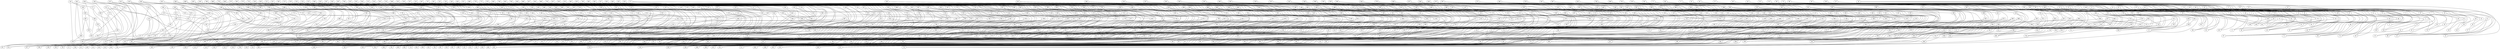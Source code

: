 strict graph {


	"168" [  weight=0 ];

	"168" -- "474" [  weight=0 ];

	"168" -- "170" [  weight=0 ];

	"168" -- "169" [  weight=0 ];

	"81" [  weight=0 ];

	"81" -- "102" [  weight=0 ];

	"81" -- "76" [  weight=0 ];

	"81" -- "80" [  weight=0 ];

	"898" [  weight=0 ];

	"898" -- "871" [  weight=0 ];

	"898" -- "899" [  weight=0 ];

	"898" -- "894" [  weight=0 ];

	"762" [  weight=0 ];

	"762" -- "719" [  weight=0 ];

	"762" -- "803" [  weight=0 ];

	"762" -- "763" [  weight=0 ];

	"674" [  weight=0 ];

	"674" -- "809" [  weight=0 ];

	"674" -- "675" [  weight=0 ];

	"674" -- "679" [  weight=0 ];

	"493" [  weight=0 ];

	"493" -- "492" [  weight=0 ];

	"493" -- "488" [  weight=0 ];

	"493" -- "648" [  weight=0 ];

	"790" [  weight=0 ];

	"790" -- "795" [  weight=0 ];

	"790" -- "791" [  weight=0 ];

	"790" -- "786" [  weight=0 ];

	"57" [  weight=0 ];

	"57" -- "56" [  weight=0 ];

	"57" -- "52" [  weight=0 ];

	"334" [  weight=0 ];

	"334" -- "254" [  weight=0 ];

	"334" -- "335" [  weight=0 ];

	"334" -- "332" [  weight=0 ];

	"519" [  weight=0 ];

	"519" -- "518" [  weight=0 ];

	"519" -- "543" [  weight=0 ];

	"519" -- "523" [  weight=0 ];

	"133" [  weight=0 ];

	"133" -- "204" [  weight=0 ];

	"133" -- "132" [  weight=0 ];

	"133" -- "328" [  weight=0 ];

	"864" [  weight=0 ];

	"864" -- "861" [  weight=0 ];

	"864" -- "865" [  weight=0 ];

	"864" -- "742" [  weight=0 ];

	"159" [  weight=0 ];

	"159" -- "154" [  weight=0 ];

	"159" -- "158" [  weight=0 ];

	"159" -- "182" [  weight=0 ];

	"823" [  weight=0 ];

	"823" -- "818" [  weight=0 ];

	"823" -- "894" [  weight=0 ];

	"823" -- "822" [  weight=0 ];

	"611" [  weight=0 ];

	"611" -- "614" [  weight=0 ];

	"611" -- "610" [  weight=0 ];

	"611" -- "646" [  weight=0 ];

	"95" [  weight=0 ];

	"95" -- "90" [  weight=0 ];

	"95" -- "94" [  weight=0 ];

	"95" -- "97" [  weight=0 ];

	"573" [  weight=0 ];

	"573" -- "576" [  weight=0 ];

	"573" -- "572" [  weight=0 ];

	"573" -- "571" [  weight=0 ];

	"602" [  weight=0 ];

	"602" -- "634" [  weight=0 ];

	"602" -- "599" [  weight=0 ];

	"602" -- "603" [  weight=0 ];

	"484" [  weight=0 ];

	"484" -- "489" [  weight=0 ];

	"484" -- "162" [  weight=0 ];

	"484" -- "485" [  weight=0 ];

	"766" [  weight=0 ];

	"766" -- "767" [  weight=0 ];

	"766" -- "685" [  weight=0 ];

	"766" -- "771" [  weight=0 ];

	"112" [  weight=0 ];

	"112" -- "117" [  weight=0 ];

	"112" -- "225" [  weight=0 ];

	"112" -- "113" [  weight=0 ];

	"955" [  weight=0 ];

	"955" -- "952" [  weight=0 ];

	"955" -- "937" [  weight=0 ];

	"955" -- "933" [  weight=0 ];

	"582" [  weight=0 ];

	"582" -- "583" [  weight=0 ];

	"582" -- "586" [  weight=0 ];

	"582" -- "579" [  weight=0 ];

	"347" [  weight=0 ];

	"347" -- "346" [  weight=0 ];

	"347" -- "345" [  weight=0 ];

	"347" -- "350" [  weight=0 ];

	"516" [  weight=0 ];

	"516" -- "514" [  weight=0 ];

	"516" -- "513" [  weight=0 ];

	"516" -- "517" [  weight=0 ];

	"0" [  weight=0 ];

	"0" -- "13" [  weight=0 ];

	"0" -- "1" [  weight=0 ];

	"0" -- "92" [  weight=0 ];

	"297" [  weight=0 ];

	"297" -- "280" [  weight=0 ];

	"297" -- "284" [  weight=0 ];

	"297" -- "296" [  weight=0 ];

	"917" [  weight=0 ];

	"917" -- "853" [  weight=0 ];

	"917" -- "912" [  weight=0 ];

	"917" -- "916" [  weight=0 ];

	"429" [  weight=0 ];

	"429" -- "432" [  weight=0 ];

	"429" -- "428" [  weight=0 ];

	"264" [  weight=0 ];

	"264" -- "269" [  weight=0 ];

	"264" -- "265" [  weight=0 ];

	"264" -- "285" [  weight=0 ];

	"146" [  weight=0 ];

	"146" -- "500" [  weight=0 ];

	"146" -- "151" [  weight=0 ];

	"146" -- "147" [  weight=0 ];

	"161" [  weight=0 ];

	"161" -- "177" [  weight=0 ];

	"161" -- "156" [  weight=0 ];

	"161" -- "160" [  weight=0 ];

	"419" [  weight=0 ];

	"419" -- "422" [  weight=0 ];

	"419" -- "414" [  weight=0 ];

	"419" -- "418" [  weight=0 ];

	"603" [  weight=0 ];

	"603" -- "605" [  weight=0 ];

	"603" -- "606" [  weight=0 ];

	"603" -- "602" [  weight=0 ];

	"163" [  weight=0 ];

	"163" -- "162" [  weight=0 ];

	"163" -- "179" [  weight=0 ];

	"163" -- "158" [  weight=0 ];

	"894" [  weight=0 ];

	"894" -- "823" [  weight=0 ];

	"894" -- "898" [  weight=0 ];

	"894" -- "895" [  weight=0 ];

	"557" [  weight=0 ];

	"557" -- "556" [  weight=0 ];

	"557" -- "564" [  weight=0 ];

	"557" -- "326" [  weight=0 ];

	"672" [  weight=0 ];

	"672" -- "807" [  weight=0 ];

	"672" -- "673" [  weight=0 ];

	"672" -- "677" [  weight=0 ];

	"350" [  weight=0 ];

	"350" -- "351" [  weight=0 ];

	"350" -- "355" [  weight=0 ];

	"350" -- "347" [  weight=0 ];

	"144" [  weight=0 ];

	"144" -- "498" [  weight=0 ];

	"144" -- "145" [  weight=0 ];

	"144" -- "149" [  weight=0 ];

	"532" [  weight=0 ];

	"532" -- "123" [  weight=0 ];

	"532" -- "533" [  weight=0 ];

	"532" -- "529" [  weight=0 ];

	"75" [  weight=0 ];

	"75" -- "107" [  weight=0 ];

	"75" -- "74" [  weight=0 ];

	"75" -- "70" [  weight=0 ];

	"834" [  weight=0 ];

	"834" -- "793" [  weight=0 ];

	"834" -- "839" [  weight=0 ];

	"834" -- "835" [  weight=0 ];

	"380" [  weight=0 ];

	"380" -- "215" [  weight=0 ];

	"380" -- "381" [  weight=0 ];

	"380" -- "377" [  weight=0 ];

	"188" [  weight=0 ];

	"188" -- "189" [  weight=0 ];

	"188" -- "193" [  weight=0 ];

	"188" -- "149" [  weight=0 ];

	"47" [  weight=0 ];

	"47" -- "42" [  weight=0 ];

	"47" -- "34" [  weight=0 ];

	"47" -- "46" [  weight=0 ];

	"54" [  weight=0 ];

	"54" -- "51" [  weight=0 ];

	"54" -- "55" [  weight=0 ];

	"54" -- "59" [  weight=0 ];

	"374" [  weight=0 ];

	"374" -- "375" [  weight=0 ];

	"374" -- "217" [  weight=0 ];

	"374" -- "371" [  weight=0 ];

	"39" [  weight=0 ];

	"39" -- "26" [  weight=0 ];

	"39" -- "38" [  weight=0 ];

	"856" [  weight=0 ];

	"856" -- "750" [  weight=0 ];

	"856" -- "857" [  weight=0 ];

	"856" -- "853" [  weight=0 ];

	"82" [  weight=0 ];

	"82" -- "30" [  weight=0 ];

	"82" -- "83" [  weight=0 ];

	"82" -- "87" [  weight=0 ];

	"716" [  weight=0 ];

	"716" -- "570" [  weight=0 ];

	"716" -- "712" [  weight=0 ];

	"716" -- "705" [  weight=0 ];

	"901" [  weight=0 ];

	"901" -- "868" [  weight=0 ];

	"901" -- "837" [  weight=0 ];

	"901" -- "900" [  weight=0 ];

	"204" [  weight=0 ];

	"204" -- "205" [  weight=0 ];

	"204" -- "209" [  weight=0 ];

	"204" -- "133" [  weight=0 ];

	"224" [  weight=0 ];

	"224" -- "344" [  weight=0 ];

	"224" -- "225" [  weight=0 ];

	"224" -- "226" [  weight=0 ];

	"865" [  weight=0 ];

	"865" -- "905" [  weight=0 ];

	"865" -- "864" [  weight=0 ];

	"865" -- "840" [  weight=0 ];

	"547" [  weight=0 ];

	"547" -- "546" [  weight=0 ];

	"547" -- "511" [  weight=0 ];

	"547" -- "586" [  weight=0 ];

	"895" [  weight=0 ];

	"895" -- "875" [  weight=0 ];

	"895" -- "894" [  weight=0 ];

	"895" -- "890" [  weight=0 ];

	"53" [  weight=0 ];

	"53" -- "52" [  weight=0 ];

	"53" -- "40" [  weight=0 ];

	"915" [  weight=0 ];

	"915" -- "859" [  weight=0 ];

	"915" -- "910" [  weight=0 ];

	"915" -- "914" [  weight=0 ];

	"184" [  weight=0 ];

	"184" -- "185" [  weight=0 ];

	"184" -- "153" [  weight=0 ];

	"184" -- "189" [  weight=0 ];

	"866" [  weight=0 ];

	"866" -- "863" [  weight=0 ];

	"866" -- "867" [  weight=0 ];

	"866" -- "744" [  weight=0 ];

	"669" [  weight=0 ];

	"669" -- "668" [  weight=0 ];

	"669" -- "665" [  weight=0 ];

	"669" -- "614" [  weight=0 ];

	"772" [  weight=0 ];

	"772" -- "741" [  weight=0 ];

	"772" -- "773" [  weight=0 ];

	"772" -- "967" [  weight=0 ];

	"130" [  weight=0 ];

	"130" -- "131" [  weight=0 ];

	"130" -- "323" [  weight=0 ];

	"130" -- "239" [  weight=0 ];

	"111" [  weight=0 ];

	"111" -- "67" [  weight=0 ];

	"111" -- "109" [  weight=0 ];

	"111" -- "97" [  weight=0 ];

	"330" [  weight=0 ];

	"330" -- "311" [  weight=0 ];

	"330" -- "331" [  weight=0 ];

	"330" -- "135" [  weight=0 ];

	"903" [  weight=0 ];

	"903" -- "902" [  weight=0 ];

	"903" -- "839" [  weight=0 ];

	"903" -- "870" [  weight=0 ];

	"509" [  weight=0 ];

	"509" -- "504" [  weight=0 ];

	"509" -- "690" [  weight=0 ];

	"509" -- "508" [  weight=0 ];

	"25" [  weight=0 ];

	"25" -- "24" [  weight=0 ];

	"25" -- "20" [  weight=0 ];

	"778" [  weight=0 ];

	"778" -- "802" [  weight=0 ];

	"778" -- "807" [  weight=0 ];

	"778" -- "779" [  weight=0 ];

	"705" [  weight=0 ];

	"705" -- "704" [  weight=0 ];

	"705" -- "594" [  weight=0 ];

	"705" -- "716" [  weight=0 ];

	"414" [  weight=0 ];

	"414" -- "419" [  weight=0 ];

	"414" -- "176" [  weight=0 ];

	"414" -- "415" [  weight=0 ];

	"827" [  weight=0 ];

	"827" -- "826" [  weight=0 ];

	"827" -- "899" [  weight=0 ];

	"827" -- "822" [  weight=0 ];

	"707" [  weight=0 ];

	"707" -- "706" [  weight=0 ];

	"707" -- "596" [  weight=0 ];

	"707" -- "717" [  weight=0 ];

	"691" [  weight=0 ];

	"691" -- "592" [  weight=0 ];

	"691" -- "690" [  weight=0 ];

	"691" -- "686" [  weight=0 ];

	"4" [  weight=0 ];

	"4" -- "1" [  weight=0 ];

	"4" -- "9" [  weight=0 ];

	"4" -- "5" [  weight=0 ];

	"764" [  weight=0 ];

	"764" -- "765" [  weight=0 ];

	"764" -- "721" [  weight=0 ];

	"764" -- "805" [  weight=0 ];

	"118" [  weight=0 ];

	"118" -- "231" [  weight=0 ];

	"118" -- "119" [  weight=0 ];

	"118" -- "123" [  weight=0 ];

	"342" [  weight=0 ];

	"342" -- "339" [  weight=0 ];

	"342" -- "343" [  weight=0 ];

	"342" -- "230" [  weight=0 ];

	"947" [  weight=0 ];

	"947" -- "946" [  weight=0 ];

	"947" -- "960" [  weight=0 ];

	"947" -- "943" [  weight=0 ];

	"945" [  weight=0 ];

	"945" -- "959" [  weight=0 ];

	"945" -- "944" [  weight=0 ];

	"945" -- "949" [  weight=0 ];

	"755" [  weight=0 ];

	"755" -- "750" [  weight=0 ];

	"755" -- "754" [  weight=0 ];

	"755" -- "726" [  weight=0 ];

	"836" [  weight=0 ];

	"836" -- "837" [  weight=0 ];

	"836" -- "787" [  weight=0 ];

	"836" -- "841" [  weight=0 ];

	"807" [  weight=0 ];

	"807" -- "806" [  weight=0 ];

	"807" -- "672" [  weight=0 ];

	"807" -- "778" [  weight=0 ];

	"744" [  weight=0 ];

	"744" -- "745" [  weight=0 ];

	"744" -- "749" [  weight=0 ];

	"744" -- "866" [  weight=0 ];

	"575" [  weight=0 ];

	"575" -- "574" [  weight=0 ];

	"575" -- "577" [  weight=0 ];

	"575" -- "578" [  weight=0 ];

	"449" [  weight=0 ];

	"449" -- "448" [  weight=0 ];

	"449" -- "452" [  weight=0 ];

	"121" [  weight=0 ];

	"121" -- "116" [  weight=0 ];

	"121" -- "530" [  weight=0 ];

	"121" -- "120" [  weight=0 ];

	"671" [  weight=0 ];

	"671" -- "667" [  weight=0 ];

	"671" -- "670" [  weight=0 ];

	"671" -- "616" [  weight=0 ];

	"692" [  weight=0 ];

	"692" -- "693" [  weight=0 ];

	"692" -- "698" [  weight=0 ];

	"692" -- "554" [  weight=0 ];

	"370" [  weight=0 ];

	"370" -- "383" [  weight=0 ];

	"370" -- "220" [  weight=0 ];

	"370" -- "371" [  weight=0 ];

	"160" [  weight=0 ];

	"160" -- "161" [  weight=0 ];

	"160" -- "482" [  weight=0 ];

	"160" -- "165" [  weight=0 ];

	"282" [  weight=0 ];

	"282" -- "280" [  weight=0 ];

	"282" -- "283" [  weight=0 ];

	"282" -- "299" [  weight=0 ];

	"223" [  weight=0 ];

	"223" -- "222" [  weight=0 ];

	"223" -- "221" [  weight=0 ];

	"223" -- "219" [  weight=0 ];

	"551" [  weight=0 ];

	"551" -- "550" [  weight=0 ];

	"551" -- "546" [  weight=0 ];

	"551" -- "558" [  weight=0 ];

	"471" [  weight=0 ];

	"471" -- "466" [  weight=0 ];

	"471" -- "470" [  weight=0 ];

	"258" [  weight=0 ];

	"258" -- "295" [  weight=0 ];

	"258" -- "263" [  weight=0 ];

	"258" -- "259" [  weight=0 ];

	"916" [  weight=0 ];

	"916" -- "920" [  weight=0 ];

	"916" -- "881" [  weight=0 ];

	"916" -- "917" [  weight=0 ];

	"628" [  weight=0 ];

	"628" -- "703" [  weight=0 ];

	"628" -- "633" [  weight=0 ];

	"628" -- "629" [  weight=0 ];

	"498" [  weight=0 ];

	"498" -- "144" [  weight=0 ];

	"498" -- "503" [  weight=0 ];

	"498" -- "499" [  weight=0 ];

	"70" [  weight=0 ];

	"70" -- "71" [  weight=0 ];

	"70" -- "50" [  weight=0 ];

	"70" -- "75" [  weight=0 ];

	"588" [  weight=0 ];

	"588" -- "584" [  weight=0 ];

	"588" -- "549" [  weight=0 ];

	"588" -- "589" [  weight=0 ];

	"343" [  weight=0 ];

	"343" -- "342" [  weight=0 ];

	"343" -- "354" [  weight=0 ];

	"343" -- "346" [  weight=0 ];

	"94" [  weight=0 ];

	"94" -- "67" [  weight=0 ];

	"94" -- "95" [  weight=0 ];

	"94" -- "2" [  weight=0 ];

	"360" [  weight=0 ];

	"360" -- "362" [  weight=0 ];

	"360" -- "361" [  weight=0 ];

	"360" -- "333" [  weight=0 ];

	"6" [  weight=0 ];

	"6" -- "7" [  weight=0 ];

	"6" -- "3" [  weight=0 ];

	"6" -- "11" [  weight=0 ];

	"89" [  weight=0 ];

	"89" -- "84" [  weight=0 ];

	"89" -- "98" [  weight=0 ];

	"89" -- "88" [  weight=0 ];

	"239" [  weight=0 ];

	"239" -- "243" [  weight=0 ];

	"239" -- "130" [  weight=0 ];

	"239" -- "238" [  weight=0 ];

	"99" [  weight=0 ];

	"99" -- "97" [  weight=0 ];

	"99" -- "91" [  weight=0 ];

	"99" -- "101" [  weight=0 ];

	"634" [  weight=0 ];

	"634" -- "635" [  weight=0 ];

	"634" -- "602" [  weight=0 ];

	"634" -- "639" [  weight=0 ];

	"649" [  weight=0 ];

	"649" -- "660" [  weight=0 ];

	"649" -- "644" [  weight=0 ];

	"649" -- "648" [  weight=0 ];

	"615" [  weight=0 ];

	"615" -- "614" [  weight=0 ];

	"615" -- "643" [  weight=0 ];

	"615" -- "618" [  weight=0 ];

	"846" [  weight=0 ];

	"846" -- "819" [  weight=0 ];

	"846" -- "847" [  weight=0 ];

	"846" -- "765" [  weight=0 ];

	"734" [  weight=0 ];

	"734" -- "747" [  weight=0 ];

	"734" -- "735" [  weight=0 ];

	"734" -- "731" [  weight=0 ];

	"367" [  weight=0 ];

	"367" -- "363" [  weight=0 ];

	"367" -- "369" [  weight=0 ];

	"367" -- "366" [  weight=0 ];

	"908" [  weight=0 ];

	"908" -- "876" [  weight=0 ];

	"908" -- "909" [  weight=0 ];

	"908" -- "913" [  weight=0 ];

	"249" [  weight=0 ];

	"249" -- "253" [  weight=0 ];

	"249" -- "251" [  weight=0 ];

	"249" -- "248" [  weight=0 ];

	"469" [  weight=0 ];

	"469" -- "464" [  weight=0 ];

	"469" -- "468" [  weight=0 ];

	"714" [  weight=0 ];

	"714" -- "715" [  weight=0 ];

	"714" -- "717" [  weight=0 ];

	"714" -- "576" [  weight=0 ];

	"450" [  weight=0 ];

	"450" -- "391" [  weight=0 ];

	"450" -- "447" [  weight=0 ];

	"450" -- "451" [  weight=0 ];

	"712" [  weight=0 ];

	"712" -- "574" [  weight=0 ];

	"712" -- "716" [  weight=0 ];

	"712" -- "713" [  weight=0 ];

	"426" [  weight=0 ];

	"426" -- "423" [  weight=0 ];

	"426" -- "427" [  weight=0 ];

	"426" -- "415" [  weight=0 ];

	"769" [  weight=0 ];

	"769" -- "768" [  weight=0 ];

	"769" -- "776" [  weight=0 ];

	"769" -- "815" [  weight=0 ];

	"241" [  weight=0 ];

	"241" -- "237" [  weight=0 ];

	"241" -- "252" [  weight=0 ];

	"241" -- "240" [  weight=0 ];

	"252" [  weight=0 ];

	"252" -- "332" [  weight=0 ];

	"252" -- "253" [  weight=0 ];

	"252" -- "241" [  weight=0 ];

	"586" [  weight=0 ];

	"586" -- "582" [  weight=0 ];

	"586" -- "547" [  weight=0 ];

	"586" -- "587" [  weight=0 ];

	"255" [  weight=0 ];

	"255" -- "253" [  weight=0 ];

	"255" -- "251" [  weight=0 ];

	"255" -- "254" [  weight=0 ];

	"430" [  weight=0 ];

	"430" -- "431" [  weight=0 ];

	"430" -- "427" [  weight=0 ];

	"430" -- "411" [  weight=0 ];

	"482" [  weight=0 ];

	"482" -- "487" [  weight=0 ];

	"482" -- "160" [  weight=0 ];

	"482" -- "483" [  weight=0 ];

	"793" [  weight=0 ];

	"793" -- "834" [  weight=0 ];

	"793" -- "830" [  weight=0 ];

	"793" -- "792" [  weight=0 ];

	"729" [  weight=0 ];

	"729" -- "936" [  weight=0 ];

	"729" -- "732" [  weight=0 ];

	"729" -- "728" [  weight=0 ];

	"508" [  weight=0 ];

	"508" -- "509" [  weight=0 ];

	"508" -- "569" [  weight=0 ];

	"508" -- "138" [  weight=0 ];

	"491" [  weight=0 ];

	"491" -- "486" [  weight=0 ];

	"491" -- "646" [  weight=0 ];

	"491" -- "490" [  weight=0 ];

	"195" [  weight=0 ];

	"195" -- "190" [  weight=0 ];

	"195" -- "400" [  weight=0 ];

	"195" -- "194" [  weight=0 ];

	"784" [  weight=0 ];

	"784" -- "842" [  weight=0 ];

	"784" -- "745" [  weight=0 ];

	"784" -- "785" [  weight=0 ];

	"417" [  weight=0 ];

	"417" -- "412" [  weight=0 ];

	"417" -- "416" [  weight=0 ];

	"417" -- "428" [  weight=0 ];

	"886" [  weight=0 ];

	"886" -- "891" [  weight=0 ];

	"886" -- "847" [  weight=0 ];

	"886" -- "887" [  weight=0 ];

	"743" [  weight=0 ];

	"743" -- "742" [  weight=0 ];

	"743" -- "738" [  weight=0 ];

	"743" -- "782" [  weight=0 ];

	"225" [  weight=0 ];

	"225" -- "112" [  weight=0 ];

	"225" -- "228" [  weight=0 ];

	"225" -- "224" [  weight=0 ];

	"247" [  weight=0 ];

	"247" -- "318" [  weight=0 ];

	"247" -- "250" [  weight=0 ];

	"247" -- "246" [  weight=0 ];

	"632" [  weight=0 ];

	"632" -- "633" [  weight=0 ];

	"632" -- "608" [  weight=0 ];

	"632" -- "637" [  weight=0 ];

	"591" [  weight=0 ];

	"591" -- "664" [  weight=0 ];

	"591" -- "590" [  weight=0 ];

	"591" -- "774" [  weight=0 ];

	"363" [  weight=0 ];

	"363" -- "367" [  weight=0 ];

	"363" -- "358" [  weight=0 ];

	"363" -- "362" [  weight=0 ];

	"91" [  weight=0 ];

	"91" -- "86" [  weight=0 ];

	"91" -- "90" [  weight=0 ];

	"91" -- "99" [  weight=0 ];

	"145" [  weight=0 ];

	"145" -- "192" [  weight=0 ];

	"145" -- "140" [  weight=0 ];

	"145" -- "144" [  weight=0 ];

	"206" [  weight=0 ];

	"206" -- "207" [  weight=0 ];

	"206" -- "211" [  weight=0 ];

	"206" -- "135" [  weight=0 ];

	"212" [  weight=0 ];

	"212" -- "213" [  weight=0 ];

	"212" -- "173" [  weight=0 ];

	"212" -- "169" [  weight=0 ];

	"433" [  weight=0 ];

	"433" -- "432" [  weight=0 ];

	"433" -- "436" [  weight=0 ];

	"237" [  weight=0 ];

	"237" -- "241" [  weight=0 ];

	"237" -- "236" [  weight=0 ];

	"237" -- "128" [  weight=0 ];

	"786" [  weight=0 ];

	"786" -- "787" [  weight=0 ];

	"786" -- "790" [  weight=0 ];

	"786" -- "814" [  weight=0 ];

	"651" [  weight=0 ];

	"651" -- "650" [  weight=0 ];

	"651" -- "598" [  weight=0 ];

	"651" -- "653" [  weight=0 ];

	"68" [  weight=0 ];

	"68" -- "73" [  weight=0 ];

	"68" -- "69" [  weight=0 ];

	"68" -- "48" [  weight=0 ];

	"966" [  weight=0 ];

	"966" -- "967" [  weight=0 ];

	"966" -- "963" [  weight=0 ];

	"966" -- "711" [  weight=0 ];

	"452" [  weight=0 ];

	"452" -- "393" [  weight=0 ];

	"452" -- "449" [  weight=0 ];

	"452" -- "453" [  weight=0 ];

	"366" [  weight=0 ];

	"366" -- "364" [  weight=0 ];

	"366" -- "351" [  weight=0 ];

	"366" -- "367" [  weight=0 ];

	"494" [  weight=0 ];

	"494" -- "495" [  weight=0 ];

	"494" -- "148" [  weight=0 ];

	"494" -- "499" [  weight=0 ];

	"719" [  weight=0 ];

	"719" -- "762" [  weight=0 ];

	"719" -- "722" [  weight=0 ];

	"719" -- "718" [  weight=0 ];

	"867" [  weight=0 ];

	"867" -- "842" [  weight=0 ];

	"867" -- "907" [  weight=0 ];

	"867" -- "866" [  weight=0 ];

	"280" [  weight=0 ];

	"280" -- "282" [  weight=0 ];

	"280" -- "297" [  weight=0 ];

	"280" -- "281" [  weight=0 ];

	"514" [  weight=0 ];

	"514" -- "516" [  weight=0 ];

	"514" -- "511" [  weight=0 ];

	"514" -- "515" [  weight=0 ];

	"369" [  weight=0 ];

	"369" -- "367" [  weight=0 ];

	"369" -- "359" [  weight=0 ];

	"369" -- "355" [  weight=0 ];

	"262" [  weight=0 ];

	"262" -- "267" [  weight=0 ];

	"262" -- "291" [  weight=0 ];

	"262" -- "263" [  weight=0 ];

	"5" [  weight=0 ];

	"5" -- "4" [  weight=0 ];

	"5" -- "56" [  weight=0 ];

	"234" [  weight=0 ];

	"234" -- "338" [  weight=0 ];

	"234" -- "235" [  weight=0 ];

	"234" -- "231" [  weight=0 ];

	"638" [  weight=0 ];

	"638" -- "643" [  weight=0 ];

	"638" -- "639" [  weight=0 ];

	"638" -- "598" [  weight=0 ];

	"858" [  weight=0 ];

	"858" -- "859" [  weight=0 ];

	"858" -- "752" [  weight=0 ];

	"858" -- "855" [  weight=0 ];

	"411" [  weight=0 ];

	"411" -- "410" [  weight=0 ];

	"411" -- "406" [  weight=0 ];

	"411" -- "430" [  weight=0 ];

	"102" [  weight=0 ];

	"102" -- "100" [  weight=0 ];

	"102" -- "104" [  weight=0 ];

	"102" -- "81" [  weight=0 ];

	"859" [  weight=0 ];

	"859" -- "862" [  weight=0 ];

	"859" -- "858" [  weight=0 ];

	"859" -- "915" [  weight=0 ];

	"304" [  weight=0 ];

	"304" -- "265" [  weight=0 ];

	"304" -- "309" [  weight=0 ];

	"304" -- "305" [  weight=0 ];

	"608" [  weight=0 ];

	"608" -- "609" [  weight=0 ];

	"608" -- "605" [  weight=0 ];

	"608" -- "632" [  weight=0 ];

	"390" [  weight=0 ];

	"390" -- "391" [  weight=0 ];

	"390" -- "201" [  weight=0 ];

	"390" -- "395" [  weight=0 ];

	"932" [  weight=0 ];

	"932" -- "929" [  weight=0 ];

	"932" -- "933" [  weight=0 ];

	"932" -- "733" [  weight=0 ];

	"444" [  weight=0 ];

	"444" -- "401" [  weight=0 ];

	"444" -- "441" [  weight=0 ];

	"444" -- "445" [  weight=0 ];

	"849" [  weight=0 ];

	"849" -- "920" [  weight=0 ];

	"849" -- "852" [  weight=0 ];

	"849" -- "848" [  weight=0 ];

	"732" [  weight=0 ];

	"732" -- "753" [  weight=0 ];

	"732" -- "733" [  weight=0 ];

	"732" -- "729" [  weight=0 ];

	"335" [  weight=0 ];

	"335" -- "334" [  weight=0 ];

	"335" -- "338" [  weight=0 ];

	"335" -- "362" [  weight=0 ];

	"870" [  weight=0 ];

	"870" -- "871" [  weight=0 ];

	"870" -- "903" [  weight=0 ];

	"870" -- "835" [  weight=0 ];

	"723" [  weight=0 ];

	"723" -- "726" [  weight=0 ];

	"723" -- "938" [  weight=0 ];

	"723" -- "722" [  weight=0 ];

	"695" [  weight=0 ];

	"695" -- "697" [  weight=0 ];

	"695" -- "690" [  weight=0 ];

	"695" -- "694" [  weight=0 ];

	"427" [  weight=0 ];

	"427" -- "430" [  weight=0 ];

	"427" -- "426" [  weight=0 ];

	"967" [  weight=0 ];

	"967" -- "772" [  weight=0 ];

	"967" -- "966" [  weight=0 ];

	"967" -- "924" [  weight=0 ];

	"295" [  weight=0 ];

	"295" -- "294" [  weight=0 ];

	"295" -- "258" [  weight=0 ];

	"295" -- "278" [  weight=0 ];

	"51" [  weight=0 ];

	"51" -- "54" [  weight=0 ];

	"51" -- "50" [  weight=0 ];

	"51" -- "46" [  weight=0 ];

	"954" [  weight=0 ];

	"954" -- "950" [  weight=0 ];

	"954" -- "931" [  weight=0 ];

	"954" -- "935" [  weight=0 ];

	"354" [  weight=0 ];

	"354" -- "355" [  weight=0 ];

	"354" -- "359" [  weight=0 ];

	"354" -- "343" [  weight=0 ];

	"512" [  weight=0 ];

	"512" -- "513" [  weight=0 ];

	"512" -- "510" [  weight=0 ];

	"512" -- "585" [  weight=0 ];

	"850" [  weight=0 ];

	"850" -- "851" [  weight=0 ];

	"850" -- "760" [  weight=0 ];

	"850" -- "847" [  weight=0 ];

	"406" [  weight=0 ];

	"406" -- "407" [  weight=0 ];

	"406" -- "411" [  weight=0 ];

	"406" -- "185" [  weight=0 ];

	"37" [  weight=0 ];

	"37" -- "24" [  weight=0 ];

	"37" -- "36" [  weight=0 ];

	"394" [  weight=0 ];

	"394" -- "395" [  weight=0 ];

	"394" -- "197" [  weight=0 ];

	"394" -- "399" [  weight=0 ];

	"332" [  weight=0 ];

	"332" -- "334" [  weight=0 ];

	"332" -- "252" [  weight=0 ];

	"332" -- "333" [  weight=0 ];

	"933" [  weight=0 ];

	"933" -- "955" [  weight=0 ];

	"933" -- "932" [  weight=0 ];

	"933" -- "936" [  weight=0 ];

	"741" [  weight=0 ];

	"741" -- "740" [  weight=0 ];

	"741" -- "772" [  weight=0 ];

	"741" -- "924" [  weight=0 ];

	"9" [  weight=0 ];

	"9" -- "8" [  weight=0 ];

	"9" -- "4" [  weight=0 ];

	"758" [  weight=0 ];

	"758" -- "763" [  weight=0 ];

	"758" -- "848" [  weight=0 ];

	"758" -- "759" [  weight=0 ];

	"715" [  weight=0 ];

	"715" -- "682" [  weight=0 ];

	"715" -- "710" [  weight=0 ];

	"715" -- "714" [  weight=0 ];

	"257" [  weight=0 ];

	"257" -- "256" [  weight=0 ];

	"257" -- "312" [  weight=0 ];

	"257" -- "272" [  weight=0 ];

	"703" [  weight=0 ];

	"703" -- "702" [  weight=0 ];

	"703" -- "628" [  weight=0 ];

	"703" -- "706" [  weight=0 ];

	"770" [  weight=0 ];

	"770" -- "965" [  weight=0 ];

	"770" -- "771" [  weight=0 ];

	"770" -- "739" [  weight=0 ];

	"339" [  weight=0 ];

	"339" -- "338" [  weight=0 ];

	"339" -- "358" [  weight=0 ];

	"339" -- "342" [  weight=0 ];

	"63" [  weight=0 ];

	"63" -- "62" [  weight=0 ];

	"63" -- "50" [  weight=0 ];

	"63" -- "58" [  weight=0 ];

	"155" [  weight=0 ];

	"155" -- "150" [  weight=0 ];

	"155" -- "186" [  weight=0 ];

	"155" -- "154" [  weight=0 ];

	"749" [  weight=0 ];

	"749" -- "736" [  weight=0 ];

	"749" -- "748" [  weight=0 ];

	"749" -- "744" [  weight=0 ];

	"711" [  weight=0 ];

	"711" -- "702" [  weight=0 ];

	"711" -- "966" [  weight=0 ];

	"711" -- "710" [  weight=0 ];

	"578" [  weight=0 ];

	"578" -- "680" [  weight=0 ];

	"578" -- "575" [  weight=0 ];

	"578" -- "579" [  weight=0 ];

	"686" [  weight=0 ];

	"686" -- "687" [  weight=0 ];

	"686" -- "683" [  weight=0 ];

	"686" -- "691" [  weight=0 ];

	"779" [  weight=0 ];

	"779" -- "778" [  weight=0 ];

	"779" -- "956" [  weight=0 ];

	"779" -- "718" [  weight=0 ];

	"930" [  weight=0 ];

	"930" -- "931" [  weight=0 ];

	"930" -- "927" [  weight=0 ];

	"930" -- "731" [  weight=0 ];

	"226" [  weight=0 ];

	"226" -- "227" [  weight=0 ];

	"226" -- "224" [  weight=0 ];

	"226" -- "346" [  weight=0 ];

	"694" [  weight=0 ];

	"694" -- "695" [  weight=0 ];

	"694" -- "556" [  weight=0 ];

	"694" -- "699" [  weight=0 ];

	"107" [  weight=0 ];

	"107" -- "109" [  weight=0 ];

	"107" -- "105" [  weight=0 ];

	"107" -- "75" [  weight=0 ];

	"261" [  weight=0 ];

	"261" -- "256" [  weight=0 ];

	"261" -- "308" [  weight=0 ];

	"261" -- "260" [  weight=0 ];

	"883" [  weight=0 ];

	"883" -- "882" [  weight=0 ];

	"883" -- "887" [  weight=0 ];

	"883" -- "918" [  weight=0 ];

	"191" [  weight=0 ];

	"191" -- "404" [  weight=0 ];

	"191" -- "186" [  weight=0 ];

	"191" -- "190" [  weight=0 ];

	"455" [  weight=0 ];

	"455" -- "454" [  weight=0 ];

	"455" -- "458" [  weight=0 ];

	"581" [  weight=0 ];

	"581" -- "580" [  weight=0 ];

	"581" -- "579" [  weight=0 ];

	"581" -- "584" [  weight=0 ];

	"753" [  weight=0 ];

	"753" -- "748" [  weight=0 ];

	"753" -- "732" [  weight=0 ];

	"753" -- "752" [  weight=0 ];

	"436" [  weight=0 ];

	"436" -- "437" [  weight=0 ];

	"436" -- "433" [  weight=0 ];

	"436" -- "409" [  weight=0 ];

	"284" [  weight=0 ];

	"284" -- "297" [  weight=0 ];

	"284" -- "285" [  weight=0 ];

	"284" -- "281" [  weight=0 ];

	"774" [  weight=0 ];

	"774" -- "775" [  weight=0 ];

	"774" -- "591" [  weight=0 ];

	"774" -- "767" [  weight=0 ];

	"403" [  weight=0 ];

	"403" -- "402" [  weight=0 ];

	"403" -- "398" [  weight=0 ];

	"403" -- "438" [  weight=0 ];

	"700" [  weight=0 ];

	"700" -- "709" [  weight=0 ];

	"700" -- "701" [  weight=0 ];

	"700" -- "961" [  weight=0 ];

	"644" [  weight=0 ];

	"644" -- "649" [  weight=0 ];

	"644" -- "645" [  weight=0 ];

	"644" -- "652" [  weight=0 ];

	"73" [  weight=0 ];

	"73" -- "72" [  weight=0 ];

	"73" -- "106" [  weight=0 ];

	"73" -- "68" [  weight=0 ];

	"246" [  weight=0 ];

	"246" -- "274" [  weight=0 ];

	"246" -- "244" [  weight=0 ];

	"246" -- "247" [  weight=0 ];

	"217" [  weight=0 ];

	"217" -- "374" [  weight=0 ];

	"217" -- "216" [  weight=0 ];

	"217" -- "221" [  weight=0 ];

	"698" [  weight=0 ];

	"698" -- "692" [  weight=0 ];

	"698" -- "566" [  weight=0 ];

	"698" -- "563" [  weight=0 ];

	"299" [  weight=0 ];

	"299" -- "286" [  weight=0 ];

	"299" -- "282" [  weight=0 ];

	"299" -- "298" [  weight=0 ];

	"279" [  weight=0 ];

	"279" -- "278" [  weight=0 ];

	"279" -- "302" [  weight=0 ];

	"279" -- "277" [  weight=0 ];

	"656" [  weight=0 ];

	"656" -- "481" [  weight=0 ];

	"656" -- "657" [  weight=0 ];

	"656" -- "485" [  weight=0 ];

	"314" [  weight=0 ];

	"314" -- "315" [  weight=0 ];

	"314" -- "319" [  weight=0 ];

	"314" -- "259" [  weight=0 ];

	"385" [  weight=0 ];

	"385" -- "460" [  weight=0 ];

	"385" -- "384" [  weight=0 ];

	"385" -- "372" [  weight=0 ];

	"495" [  weight=0 ];

	"495" -- "610" [  weight=0 ];

	"495" -- "494" [  weight=0 ];

	"495" -- "490" [  weight=0 ];

	"935" [  weight=0 ];

	"935" -- "934" [  weight=0 ];

	"935" -- "954" [  weight=0 ];

	"935" -- "938" [  weight=0 ];

	"801" [  weight=0 ];

	"801" -- "822" [  weight=0 ];

	"801" -- "800" [  weight=0 ];

	"801" -- "804" [  weight=0 ];

	"2" [  weight=0 ];

	"2" -- "94" [  weight=0 ];

	"2" -- "15" [  weight=0 ];

	"2" -- "3" [  weight=0 ];

	"860" [  weight=0 ];

	"860" -- "861" [  weight=0 ];

	"860" -- "746" [  weight=0 ];

	"860" -- "857" [  weight=0 ];

	"412" [  weight=0 ];

	"412" -- "413" [  weight=0 ];

	"412" -- "417" [  weight=0 ];

	"412" -- "183" [  weight=0 ];

	"940" [  weight=0 ];

	"940" -- "725" [  weight=0 ];

	"940" -- "937" [  weight=0 ];

	"940" -- "941" [  weight=0 ];

	"171" [  weight=0 ];

	"171" -- "214" [  weight=0 ];

	"171" -- "166" [  weight=0 ];

	"171" -- "170" [  weight=0 ];

	"812" [  weight=0 ];

	"812" -- "813" [  weight=0 ];

	"812" -- "777" [  weight=0 ];

	"812" -- "815" [  weight=0 ];

	"756" [  weight=0 ];

	"756" -- "854" [  weight=0 ];

	"756" -- "761" [  weight=0 ];

	"756" -- "757" [  weight=0 ];

	"949" [  weight=0 ];

	"949" -- "962" [  weight=0 ];

	"949" -- "945" [  weight=0 ];

	"949" -- "948" [  weight=0 ];

	"912" [  weight=0 ];

	"912" -- "913" [  weight=0 ];

	"912" -- "917" [  weight=0 ];

	"912" -- "880" [  weight=0 ];

	"64" [  weight=0 ];

	"64" -- "69" [  weight=0 ];

	"64" -- "60" [  weight=0 ];

	"64" -- "65" [  weight=0 ];

	"119" [  weight=0 ];

	"119" -- "118" [  weight=0 ];

	"119" -- "114" [  weight=0 ];

	"119" -- "528" [  weight=0 ];

	"529" [  weight=0 ];

	"529" -- "532" [  weight=0 ];

	"529" -- "528" [  weight=0 ];

	"529" -- "544" [  weight=0 ];

	"833" [  weight=0 ];

	"833" -- "832" [  weight=0 ];

	"833" -- "828" [  weight=0 ];

	"833" -- "868" [  weight=0 ];

	"384" [  weight=0 ];

	"384" -- "385" [  weight=0 ];

	"384" -- "389" [  weight=0 ];

	"384" -- "210" [  weight=0 ];

	"391" [  weight=0 ];

	"391" -- "450" [  weight=0 ];

	"391" -- "390" [  weight=0 ];

	"391" -- "386" [  weight=0 ];

	"706" [  weight=0 ];

	"706" -- "707" [  weight=0 ];

	"706" -- "703" [  weight=0 ];

	"706" -- "633" [  weight=0 ];

	"701" [  weight=0 ];

	"701" -- "626" [  weight=0 ];

	"701" -- "700" [  weight=0 ];

	"701" -- "704" [  weight=0 ];

	"379" [  weight=0 ];

	"379" -- "462" [  weight=0 ];

	"379" -- "378" [  weight=0 ];

	"379" -- "418" [  weight=0 ];

	"41" [  weight=0 ];

	"41" -- "36" [  weight=0 ];

	"41" -- "40" [  weight=0 ];

	"290" [  weight=0 ];

	"290" -- "287" [  weight=0 ];

	"290" -- "291" [  weight=0 ];

	"290" -- "298" [  weight=0 ];

	"511" [  weight=0 ];

	"511" -- "514" [  weight=0 ];

	"511" -- "547" [  weight=0 ];

	"511" -- "510" [  weight=0 ];

	"650" [  weight=0 ];

	"650" -- "659" [  weight=0 ];

	"650" -- "642" [  weight=0 ];

	"650" -- "651" [  weight=0 ];

	"580" [  weight=0 ];

	"580" -- "581" [  weight=0 ];

	"580" -- "682" [  weight=0 ];

	"580" -- "577" [  weight=0 ];

	"689" [  weight=0 ];

	"689" -- "684" [  weight=0 ];

	"689" -- "688" [  weight=0 ];

	"689" -- "590" [  weight=0 ];

	"569" [  weight=0 ];

	"569" -- "508" [  weight=0 ];

	"569" -- "134" [  weight=0 ];

	"569" -- "568" [  weight=0 ];

	"210" [  weight=0 ];

	"210" -- "211" [  weight=0 ];

	"210" -- "384" [  weight=0 ];

	"210" -- "222" [  weight=0 ];

	"153" [  weight=0 ];

	"153" -- "148" [  weight=0 ];

	"153" -- "184" [  weight=0 ];

	"153" -- "152" [  weight=0 ];

	"702" [  weight=0 ];

	"702" -- "703" [  weight=0 ];

	"702" -- "963" [  weight=0 ];

	"702" -- "711" [  weight=0 ];

	"919" [  weight=0 ];

	"919" -- "914" [  weight=0 ];

	"919" -- "918" [  weight=0 ];

	"919" -- "855" [  weight=0 ];

	"599" [  weight=0 ];

	"599" -- "602" [  weight=0 ];

	"599" -- "598" [  weight=0 ];

	"599" -- "601" [  weight=0 ];

	"897" [  weight=0 ];

	"897" -- "896" [  weight=0 ];

	"897" -- "825" [  weight=0 ];

	"897" -- "829" [  weight=0 ];

	"888" [  weight=0 ];

	"888" -- "893" [  weight=0 ];

	"888" -- "889" [  weight=0 ];

	"888" -- "877" [  weight=0 ];

	"726" [  weight=0 ];

	"726" -- "755" [  weight=0 ];

	"726" -- "723" [  weight=0 ];

	"726" -- "727" [  weight=0 ];

	"196" [  weight=0 ];

	"196" -- "141" [  weight=0 ];

	"196" -- "201" [  weight=0 ];

	"196" -- "197" [  weight=0 ];

	"464" [  weight=0 ];

	"464" -- "469" [  weight=0 ];

	"464" -- "465" [  weight=0 ];

	"464" -- "381" [  weight=0 ];

	"699" [  weight=0 ];

	"699" -- "568" [  weight=0 ];

	"699" -- "565" [  weight=0 ];

	"699" -- "694" [  weight=0 ];

	"885" [  weight=0 ];

	"885" -- "920" [  weight=0 ];

	"885" -- "881" [  weight=0 ];

	"885" -- "884" [  weight=0 ];

	"796" [  weight=0 ];

	"796" -- "813" [  weight=0 ];

	"796" -- "797" [  weight=0 ];

	"796" -- "800" [  weight=0 ];

	"642" [  weight=0 ];

	"642" -- "650" [  weight=0 ];

	"642" -- "643" [  weight=0 ];

	"642" -- "647" [  weight=0 ];

	"587" [  weight=0 ];

	"587" -- "696" [  weight=0 ];

	"587" -- "558" [  weight=0 ];

	"587" -- "586" [  weight=0 ];

	"520" [  weight=0 ];

	"520" -- "521" [  weight=0 ];

	"520" -- "518" [  weight=0 ];

	"520" -- "517" [  weight=0 ];

	"884" [  weight=0 ];

	"884" -- "889" [  weight=0 ];

	"884" -- "885" [  weight=0 ];

	"884" -- "845" [  weight=0 ];

	"98" [  weight=0 ];

	"98" -- "100" [  weight=0 ];

	"98" -- "96" [  weight=0 ];

	"98" -- "89" [  weight=0 ];

	"664" [  weight=0 ];

	"664" -- "591" [  weight=0 ];

	"664" -- "499" [  weight=0 ];

	"664" -- "665" [  weight=0 ];

	"658" [  weight=0 ];

	"658" -- "659" [  weight=0 ];

	"658" -- "655" [  weight=0 ];

	"658" -- "647" [  weight=0 ];

	"466" [  weight=0 ];

	"466" -- "471" [  weight=0 ];

	"466" -- "467" [  weight=0 ];

	"466" -- "375" [  weight=0 ];

	"16" [  weight=0 ];

	"16" -- "29" [  weight=0 ];

	"16" -- "17" [  weight=0 ];

	"16" -- "84" [  weight=0 ];

	"574" [  weight=0 ];

	"574" -- "571" [  weight=0 ];

	"574" -- "575" [  weight=0 ];

	"574" -- "712" [  weight=0 ];

	"251" [  weight=0 ];

	"251" -- "249" [  weight=0 ];

	"251" -- "250" [  weight=0 ];

	"251" -- "255" [  weight=0 ];

	"709" [  weight=0 ];

	"709" -- "708" [  weight=0 ];

	"709" -- "964" [  weight=0 ];

	"709" -- "700" [  weight=0 ];

	"748" [  weight=0 ];

	"748" -- "753" [  weight=0 ];

	"748" -- "862" [  weight=0 ];

	"748" -- "749" [  weight=0 ];

	"627" [  weight=0 ];

	"627" -- "623" [  weight=0 ];

	"627" -- "676" [  weight=0 ];

	"627" -- "626" [  weight=0 ];

	"761" [  weight=0 ];

	"761" -- "760" [  weight=0 ];

	"761" -- "724" [  weight=0 ];

	"761" -- "756" [  weight=0 ];

	"199" [  weight=0 ];

	"199" -- "396" [  weight=0 ];

	"199" -- "198" [  weight=0 ];

	"199" -- "194" [  weight=0 ];

	"696" [  weight=0 ];

	"696" -- "693" [  weight=0 ];

	"696" -- "587" [  weight=0 ];

	"696" -- "681" [  weight=0 ];

	"905" [  weight=0 ];

	"905" -- "900" [  weight=0 ];

	"905" -- "865" [  weight=0 ];

	"905" -- "904" [  weight=0 ];

	"848" [  weight=0 ];

	"848" -- "849" [  weight=0 ];

	"848" -- "758" [  weight=0 ];

	"848" -- "845" [  weight=0 ];

	"395" [  weight=0 ];

	"395" -- "446" [  weight=0 ];

	"395" -- "390" [  weight=0 ];

	"395" -- "394" [  weight=0 ];

	"115" [  weight=0 ];

	"115" -- "524" [  weight=0 ];

	"115" -- "114" [  weight=0 ];

	"115" -- "113" [  weight=0 ];

	"15" [  weight=0 ];

	"15" -- "2" [  weight=0 ];

	"15" -- "10" [  weight=0 ];

	"15" -- "14" [  weight=0 ];

	"931" [  weight=0 ];

	"931" -- "930" [  weight=0 ];

	"931" -- "934" [  weight=0 ];

	"931" -- "954" [  weight=0 ];

	"271" [  weight=0 ];

	"271" -- "266" [  weight=0 ];

	"271" -- "269" [  weight=0 ];

	"271" -- "270" [  weight=0 ];

	"652" [  weight=0 ];

	"652" -- "644" [  weight=0 ];

	"652" -- "653" [  weight=0 ];

	"652" -- "661" [  weight=0 ];

	"773" [  weight=0 ];

	"773" -- "768" [  weight=0 ];

	"773" -- "772" [  weight=0 ];

	"773" -- "785" [  weight=0 ];

	"346" [  weight=0 ];

	"346" -- "347" [  weight=0 ];

	"346" -- "343" [  weight=0 ];

	"346" -- "226" [  weight=0 ];

	"312" [  weight=0 ];

	"312" -- "257" [  weight=0 ];

	"312" -- "313" [  weight=0 ];

	"312" -- "317" [  weight=0 ];

	"331" [  weight=0 ];

	"331" -- "564" [  weight=0 ];

	"331" -- "326" [  weight=0 ];

	"331" -- "330" [  weight=0 ];

	"951" [  weight=0 ];

	"951" -- "927" [  weight=0 ];

	"951" -- "946" [  weight=0 ];

	"951" -- "950" [  weight=0 ];

	"200" [  weight=0 ];

	"200" -- "205" [  weight=0 ];

	"200" -- "137" [  weight=0 ];

	"200" -- "201" [  weight=0 ];

	"351" [  weight=0 ];

	"351" -- "350" [  weight=0 ];

	"351" -- "366" [  weight=0 ];

	"351" -- "349" [  weight=0 ];

	"838" [  weight=0 ];

	"838" -- "789" [  weight=0 ];

	"838" -- "839" [  weight=0 ];

	"838" -- "843" [  weight=0 ];

	"302" [  weight=0 ];

	"302" -- "300" [  weight=0 ];

	"302" -- "279" [  weight=0 ];

	"302" -- "303" [  weight=0 ];

	"880" [  weight=0 ];

	"880" -- "881" [  weight=0 ];

	"880" -- "877" [  weight=0 ];

	"880" -- "912" [  weight=0 ];

	"323" [  weight=0 ];

	"323" -- "130" [  weight=0 ];

	"323" -- "322" [  weight=0 ];

	"323" -- "319" [  weight=0 ];

	"7" [  weight=0 ];

	"7" -- "6" [  weight=0 ];

	"7" -- "58" [  weight=0 ];

	"683" [  weight=0 ];

	"683" -- "697" [  weight=0 ];

	"683" -- "682" [  weight=0 ];

	"683" -- "686" [  weight=0 ];

	"962" [  weight=0 ];

	"962" -- "963" [  weight=0 ];

	"962" -- "959" [  weight=0 ];

	"962" -- "949" [  weight=0 ];

	"265" [  weight=0 ];

	"265" -- "260" [  weight=0 ];

	"265" -- "264" [  weight=0 ];

	"265" -- "304" [  weight=0 ];

	"497" [  weight=0 ];

	"497" -- "492" [  weight=0 ];

	"497" -- "612" [  weight=0 ];

	"497" -- "496" [  weight=0 ];

	"442" [  weight=0 ];

	"442" -- "439" [  weight=0 ];

	"442" -- "443" [  weight=0 ];

	"442" -- "399" [  weight=0 ];

	"437" [  weight=0 ];

	"437" -- "440" [  weight=0 ];

	"437" -- "436" [  weight=0 ];

	"207" [  weight=0 ];

	"207" -- "206" [  weight=0 ];

	"207" -- "388" [  weight=0 ];

	"207" -- "202" [  weight=0 ];

	"167" [  weight=0 ];

	"167" -- "166" [  weight=0 ];

	"167" -- "175" [  weight=0 ];

	"167" -- "162" [  weight=0 ];

	"128" [  weight=0 ];

	"128" -- "237" [  weight=0 ];

	"128" -- "129" [  weight=0 ];

	"128" -- "321" [  weight=0 ];

	"697" [  weight=0 ];

	"697" -- "695" [  weight=0 ];

	"697" -- "589" [  weight=0 ];

	"697" -- "683" [  weight=0 ];

	"303" [  weight=0 ];

	"303" -- "302" [  weight=0 ];

	"303" -- "298" [  weight=0 ];

	"303" -- "294" [  weight=0 ];

	"568" [  weight=0 ];

	"568" -- "565" [  weight=0 ];

	"568" -- "699" [  weight=0 ];

	"568" -- "569" [  weight=0 ];

	"45" [  weight=0 ];

	"45" -- "40" [  weight=0 ];

	"45" -- "32" [  weight=0 ];

	"45" -- "44" [  weight=0 ];

	"725" [  weight=0 ];

	"725" -- "724" [  weight=0 ];

	"725" -- "940" [  weight=0 ];

	"725" -- "728" [  weight=0 ];

	"189" [  weight=0 ];

	"189" -- "184" [  weight=0 ];

	"189" -- "188" [  weight=0 ];

	"189" -- "402" [  weight=0 ];

	"537" [  weight=0 ];

	"537" -- "552" [  weight=0 ];

	"537" -- "541" [  weight=0 ];

	"537" -- "536" [  weight=0 ];

	"228" [  weight=0 ];

	"228" -- "229" [  weight=0 ];

	"228" -- "225" [  weight=0 ];

	"228" -- "340" [  weight=0 ];

	"460" [  weight=0 ];

	"460" -- "457" [  weight=0 ];

	"460" -- "461" [  weight=0 ];

	"460" -- "385" [  weight=0 ];

	"737" [  weight=0 ];

	"737" -- "928" [  weight=0 ];

	"737" -- "740" [  weight=0 ];

	"737" -- "736" [  weight=0 ];

	"499" [  weight=0 ];

	"499" -- "498" [  weight=0 ];

	"499" -- "494" [  weight=0 ];

	"499" -- "664" [  weight=0 ];

	"393" [  weight=0 ];

	"393" -- "392" [  weight=0 ];

	"393" -- "452" [  weight=0 ];

	"393" -- "388" [  weight=0 ];

	"110" [  weight=0 ];

	"110" -- "108" [  weight=0 ];

	"110" -- "96" [  weight=0 ];

	"110" -- "65" [  weight=0 ];

	"103" [  weight=0 ];

	"103" -- "101" [  weight=0 ];

	"103" -- "105" [  weight=0 ];

	"103" -- "83" [  weight=0 ];

	"244" [  weight=0 ];

	"244" -- "272" [  weight=0 ];

	"244" -- "246" [  weight=0 ];

	"244" -- "245" [  weight=0 ];

	"782" [  weight=0 ];

	"782" -- "783" [  weight=0 ];

	"782" -- "743" [  weight=0 ];

	"782" -- "840" [  weight=0 ];

	"42" [  weight=0 ];

	"42" -- "43" [  weight=0 ];

	"42" -- "55" [  weight=0 ];

	"42" -- "47" [  weight=0 ];

	"605" [  weight=0 ];

	"605" -- "604" [  weight=0 ];

	"605" -- "608" [  weight=0 ];

	"605" -- "603" [  weight=0 ];

	"607" [  weight=0 ];

	"607" -- "609" [  weight=0 ];

	"607" -- "594" [  weight=0 ];

	"607" -- "606" [  weight=0 ];

	"730" [  weight=0 ];

	"730" -- "731" [  weight=0 ];

	"730" -- "751" [  weight=0 ];

	"730" -- "727" [  weight=0 ];

	"205" [  weight=0 ];

	"205" -- "386" [  weight=0 ];

	"205" -- "204" [  weight=0 ];

	"205" -- "200" [  weight=0 ];

	"72" [  weight=0 ];

	"72" -- "73" [  weight=0 ];

	"72" -- "44" [  weight=0 ];

	"72" -- "77" [  weight=0 ];

	"872" [  weight=0 ];

	"872" -- "869" [  weight=0 ];

	"872" -- "873" [  weight=0 ];

	"872" -- "904" [  weight=0 ];

	"361" [  weight=0 ];

	"361" -- "365" [  weight=0 ];

	"361" -- "356" [  weight=0 ];

	"361" -- "360" [  weight=0 ];

	"614" [  weight=0 ];

	"614" -- "611" [  weight=0 ];

	"614" -- "615" [  weight=0 ];

	"614" -- "669" [  weight=0 ];

	"802" [  weight=0 ];

	"802" -- "803" [  weight=0 ];

	"802" -- "799" [  weight=0 ];

	"802" -- "778" [  weight=0 ];

	"222" [  weight=0 ];

	"222" -- "372" [  weight=0 ];

	"222" -- "210" [  weight=0 ];

	"222" -- "223" [  weight=0 ];

	"173" [  weight=0 ];

	"173" -- "165" [  weight=0 ];

	"173" -- "212" [  weight=0 ];

	"173" -- "172" [  weight=0 ];

	"14" [  weight=0 ];

	"14" -- "19" [  weight=0 ];

	"14" -- "15" [  weight=0 ];

	"14" -- "90" [  weight=0 ];

	"329" [  weight=0 ];

	"329" -- "324" [  weight=0 ];

	"329" -- "562" [  weight=0 ];

	"329" -- "328" [  weight=0 ];

	"794" [  weight=0 ];

	"794" -- "798" [  weight=0 ];

	"794" -- "795" [  weight=0 ];

	"794" -- "811" [  weight=0 ];

	"104" [  weight=0 ];

	"104" -- "102" [  weight=0 ];

	"104" -- "106" [  weight=0 ];

	"104" -- "77" [  weight=0 ];

	"281" [  weight=0 ];

	"281" -- "268" [  weight=0 ];

	"281" -- "280" [  weight=0 ];

	"281" -- "284" [  weight=0 ];

	"963" [  weight=0 ];

	"963" -- "962" [  weight=0 ];

	"963" -- "702" [  weight=0 ];

	"963" -- "966" [  weight=0 ];

	"629" [  weight=0 ];

	"629" -- "625" [  weight=0 ];

	"629" -- "628" [  weight=0 ];

	"629" -- "678" [  weight=0 ];

	"959" [  weight=0 ];

	"959" -- "945" [  weight=0 ];

	"959" -- "958" [  weight=0 ];

	"959" -- "962" [  weight=0 ];

	"813" [  weight=0 ];

	"813" -- "796" [  weight=0 ];

	"813" -- "812" [  weight=0 ];

	"813" -- "808" [  weight=0 ];

	"835" [  weight=0 ];

	"835" -- "870" [  weight=0 ];

	"835" -- "830" [  weight=0 ];

	"835" -- "834" [  weight=0 ];

	"805" [  weight=0 ];

	"805" -- "764" [  weight=0 ];

	"805" -- "818" [  weight=0 ];

	"805" -- "804" [  weight=0 ];

	"720" [  weight=0 ];

	"720" -- "721" [  weight=0 ];

	"720" -- "944" [  weight=0 ];

	"720" -- "781" [  weight=0 ];

	"889" [  weight=0 ];

	"889" -- "817" [  weight=0 ];

	"889" -- "884" [  weight=0 ];

	"889" -- "888" [  weight=0 ];

	"613" [  weight=0 ];

	"613" -- "648" [  weight=0 ];

	"613" -- "612" [  weight=0 ];

	"613" -- "616" [  weight=0 ];

	"387" [  weight=0 ];

	"387" -- "382" [  weight=0 ];

	"387" -- "454" [  weight=0 ];

	"387" -- "386" [  weight=0 ];

	"875" [  weight=0 ];

	"875" -- "895" [  weight=0 ];

	"875" -- "874" [  weight=0 ];

	"875" -- "878" [  weight=0 ];

	"127" [  weight=0 ];

	"127" -- "536" [  weight=0 ];

	"127" -- "126" [  weight=0 ];

	"127" -- "122" [  weight=0 ];

	"907" [  weight=0 ];

	"907" -- "902" [  weight=0 ];

	"907" -- "906" [  weight=0 ];

	"907" -- "867" [  weight=0 ];

	"666" [  weight=0 ];

	"666" -- "667" [  weight=0 ];

	"666" -- "501" [  weight=0 ];

	"666" -- "593" [  weight=0 ];

	"661" [  weight=0 ];

	"661" -- "660" [  weight=0 ];

	"661" -- "663" [  weight=0 ];

	"661" -- "652" [  weight=0 ];

	"791" [  weight=0 ];

	"791" -- "828" [  weight=0 ];

	"791" -- "790" [  weight=0 ];

	"791" -- "832" [  weight=0 ];

	"882" [  weight=0 ];

	"882" -- "914" [  weight=0 ];

	"882" -- "879" [  weight=0 ];

	"882" -- "883" [  weight=0 ];

	"623" [  weight=0 ];

	"623" -- "622" [  weight=0 ];

	"623" -- "627" [  weight=0 ];

	"623" -- "635" [  weight=0 ];

	"631" [  weight=0 ];

	"631" -- "630" [  weight=0 ];

	"631" -- "626" [  weight=0 ];

	"631" -- "704" [  weight=0 ];

	"152" [  weight=0 ];

	"152" -- "490" [  weight=0 ];

	"152" -- "157" [  weight=0 ];

	"152" -- "153" [  weight=0 ];

	"285" [  weight=0 ];

	"285" -- "284" [  weight=0 ];

	"285" -- "264" [  weight=0 ];

	"285" -- "288" [  weight=0 ];

	"142" [  weight=0 ];

	"142" -- "143" [  weight=0 ];

	"142" -- "504" [  weight=0 ];

	"142" -- "147" [  weight=0 ];

	"525" [  weight=0 ];

	"525" -- "521" [  weight=0 ];

	"525" -- "528" [  weight=0 ];

	"525" -- "524" [  weight=0 ];

	"742" [  weight=0 ];

	"742" -- "747" [  weight=0 ];

	"742" -- "864" [  weight=0 ];

	"742" -- "743" [  weight=0 ];

	"555" [  weight=0 ];

	"555" -- "324" [  weight=0 ];

	"555" -- "554" [  weight=0 ];

	"555" -- "562" [  weight=0 ];

	"739" [  weight=0 ];

	"739" -- "738" [  weight=0 ];

	"739" -- "770" [  weight=0 ];

	"739" -- "922" [  weight=0 ];

	"660" [  weight=0 ];

	"660" -- "661" [  weight=0 ];

	"660" -- "649" [  weight=0 ];

	"660" -- "657" [  weight=0 ];

	"659" [  weight=0 ];

	"659" -- "658" [  weight=0 ];

	"659" -- "650" [  weight=0 ];

	"659" -- "662" [  weight=0 ];

	"881" [  weight=0 ];

	"881" -- "916" [  weight=0 ];

	"881" -- "885" [  weight=0 ];

	"881" -- "880" [  weight=0 ];

	"185" [  weight=0 ];

	"185" -- "184" [  weight=0 ];

	"185" -- "180" [  weight=0 ];

	"185" -- "406" [  weight=0 ];

	"521" [  weight=0 ];

	"521" -- "520" [  weight=0 ];

	"521" -- "545" [  weight=0 ];

	"521" -- "525" [  weight=0 ];

	"378" [  weight=0 ];

	"378" -- "213" [  weight=0 ];

	"378" -- "379" [  weight=0 ];

	"378" -- "375" [  weight=0 ];

	"670" [  weight=0 ];

	"670" -- "675" [  weight=0 ];

	"670" -- "671" [  weight=0 ];

	"670" -- "777" [  weight=0 ];

	"268" [  weight=0 ];

	"268" -- "269" [  weight=0 ];

	"268" -- "270" [  weight=0 ];

	"268" -- "281" [  weight=0 ];

	"30" [  weight=0 ];

	"30" -- "31" [  weight=0 ];

	"30" -- "82" [  weight=0 ];

	"30" -- "35" [  weight=0 ];

	"811" [  weight=0 ];

	"811" -- "806" [  weight=0 ];

	"811" -- "810" [  weight=0 ];

	"811" -- "794" [  weight=0 ];

	"598" [  weight=0 ];

	"598" -- "651" [  weight=0 ];

	"598" -- "599" [  weight=0 ];

	"598" -- "638" [  weight=0 ];

	"873" [  weight=0 ];

	"873" -- "876" [  weight=0 ];

	"873" -- "872" [  weight=0 ];

	"873" -- "893" [  weight=0 ];

	"900" [  weight=0 ];

	"900" -- "905" [  weight=0 ];

	"900" -- "841" [  weight=0 ];

	"900" -- "901" [  weight=0 ];

	"320" [  weight=0 ];

	"320" -- "559" [  weight=0 ];

	"320" -- "321" [  weight=0 ];

	"320" -- "325" [  weight=0 ];

	"841" [  weight=0 ];

	"841" -- "836" [  weight=0 ];

	"841" -- "840" [  weight=0 ];

	"841" -- "900" [  weight=0 ];

	"576" [  weight=0 ];

	"576" -- "573" [  weight=0 ];

	"576" -- "577" [  weight=0 ];

	"576" -- "714" [  weight=0 ];

	"871" [  weight=0 ];

	"871" -- "870" [  weight=0 ];

	"871" -- "874" [  weight=0 ];

	"871" -- "898" [  weight=0 ];

	"80" [  weight=0 ];

	"80" -- "85" [  weight=0 ];

	"80" -- "81" [  weight=0 ];

	"80" -- "28" [  weight=0 ];

	"750" [  weight=0 ];

	"750" -- "856" [  weight=0 ];

	"750" -- "751" [  weight=0 ];

	"750" -- "755" [  weight=0 ];

	"943" [  weight=0 ];

	"943" -- "957" [  weight=0 ];

	"943" -- "942" [  weight=0 ];

	"943" -- "947" [  weight=0 ];

	"767" [  weight=0 ];

	"767" -- "814" [  weight=0 ];

	"767" -- "774" [  weight=0 ];

	"767" -- "766" [  weight=0 ];

	"942" [  weight=0 ];

	"942" -- "939" [  weight=0 ];

	"942" -- "718" [  weight=0 ];

	"942" -- "943" [  weight=0 ];

	"682" [  weight=0 ];

	"682" -- "715" [  weight=0 ];

	"682" -- "580" [  weight=0 ];

	"682" -- "683" [  weight=0 ];

	"328" [  weight=0 ];

	"328" -- "133" [  weight=0 ];

	"328" -- "329" [  weight=0 ];

	"328" -- "309" [  weight=0 ];

	"936" [  weight=0 ];

	"936" -- "729" [  weight=0 ];

	"936" -- "937" [  weight=0 ];

	"936" -- "933" [  weight=0 ];

	"87" [  weight=0 ];

	"87" -- "101" [  weight=0 ];

	"87" -- "82" [  weight=0 ];

	"87" -- "86" [  weight=0 ];

	"517" [  weight=0 ];

	"517" -- "516" [  weight=0 ];

	"517" -- "540" [  weight=0 ];

	"517" -- "520" [  weight=0 ];

	"365" [  weight=0 ];

	"365" -- "368" [  weight=0 ];

	"365" -- "361" [  weight=0 ];

	"365" -- "364" [  weight=0 ];

	"816" [  weight=0 ];

	"816" -- "803" [  weight=0 ];

	"816" -- "817" [  weight=0 ];

	"816" -- "821" [  weight=0 ];

	"305" [  weight=0 ];

	"305" -- "209" [  weight=0 ];

	"305" -- "307" [  weight=0 ];

	"305" -- "304" [  weight=0 ];

	"135" [  weight=0 ];

	"135" -- "134" [  weight=0 ];

	"135" -- "206" [  weight=0 ];

	"135" -- "330" [  weight=0 ];

	"301" [  weight=0 ];

	"301" -- "296" [  weight=0 ];

	"301" -- "292" [  weight=0 ];

	"301" -- "300" [  weight=0 ];

	"489" [  weight=0 ];

	"489" -- "488" [  weight=0 ];

	"489" -- "484" [  weight=0 ];

	"489" -- "657" [  weight=0 ];

	"137" [  weight=0 ];

	"137" -- "200" [  weight=0 ];

	"137" -- "132" [  weight=0 ];

	"137" -- "136" [  weight=0 ];

	"124" [  weight=0 ];

	"124" -- "240" [  weight=0 ];

	"124" -- "129" [  weight=0 ];

	"124" -- "125" [  weight=0 ];

	"148" [  weight=0 ];

	"148" -- "494" [  weight=0 ];

	"148" -- "153" [  weight=0 ];

	"148" -- "149" [  weight=0 ];

	"315" [  weight=0 ];

	"315" -- "327" [  weight=0 ];

	"315" -- "310" [  weight=0 ];

	"315" -- "314" [  weight=0 ];

	"795" [  weight=0 ];

	"795" -- "824" [  weight=0 ];

	"795" -- "794" [  weight=0 ];

	"795" -- "790" [  weight=0 ];

	"830" [  weight=0 ];

	"830" -- "831" [  weight=0 ];

	"830" -- "793" [  weight=0 ];

	"830" -- "835" [  weight=0 ];

	"400" [  weight=0 ];

	"400" -- "195" [  weight=0 ];

	"400" -- "401" [  weight=0 ];

	"400" -- "405" [  weight=0 ];

	"958" [  weight=0 ];

	"958" -- "781" [  weight=0 ];

	"958" -- "679" [  weight=0 ];

	"958" -- "959" [  weight=0 ];

	"355" [  weight=0 ];

	"355" -- "354" [  weight=0 ];

	"355" -- "369" [  weight=0 ];

	"355" -- "350" [  weight=0 ];

	"733" [  weight=0 ];

	"733" -- "732" [  weight=0 ];

	"733" -- "736" [  weight=0 ];

	"733" -- "932" [  weight=0 ];

	"891" [  weight=0 ];

	"891" -- "886" [  weight=0 ];

	"891" -- "890" [  weight=0 ];

	"891" -- "819" [  weight=0 ];

	"177" [  weight=0 ];

	"177" -- "176" [  weight=0 ];

	"177" -- "172" [  weight=0 ];

	"177" -- "161" [  weight=0 ];

	"245" [  weight=0 ];

	"245" -- "316" [  weight=0 ];

	"245" -- "244" [  weight=0 ];

	"245" -- "248" [  weight=0 ];

	"902" [  weight=0 ];

	"902" -- "907" [  weight=0 ];

	"902" -- "903" [  weight=0 ];

	"902" -- "843" [  weight=0 ];

	"546" [  weight=0 ];

	"546" -- "539" [  weight=0 ];

	"546" -- "547" [  weight=0 ];

	"546" -- "551" [  weight=0 ];

	"12" [  weight=0 ];

	"12" -- "88" [  weight=0 ];

	"12" -- "17" [  weight=0 ];

	"12" -- "13" [  weight=0 ];

	"821" [  weight=0 ];

	"821" -- "892" [  weight=0 ];

	"821" -- "820" [  weight=0 ];

	"821" -- "816" [  weight=0 ];

	"475" [  weight=0 ];

	"475" -- "662" [  weight=0 ];

	"475" -- "477" [  weight=0 ];

	"475" -- "474" [  weight=0 ];

	"254" [  weight=0 ];

	"254" -- "334" [  weight=0 ];

	"254" -- "243" [  weight=0 ];

	"254" -- "255" [  weight=0 ];

	"680" [  weight=0 ];

	"680" -- "681" [  weight=0 ];

	"680" -- "713" [  weight=0 ];

	"680" -- "578" [  weight=0 ];

	"922" [  weight=0 ];

	"922" -- "923" [  weight=0 ];

	"922" -- "739" [  weight=0 ];

	"922" -- "965" [  weight=0 ];

	"831" [  weight=0 ];

	"831" -- "899" [  weight=0 ];

	"831" -- "826" [  weight=0 ];

	"831" -- "830" [  weight=0 ];

	"522" [  weight=0 ];

	"522" -- "113" [  weight=0 ];

	"522" -- "523" [  weight=0 ];

	"522" -- "524" [  weight=0 ];

	"806" [  weight=0 ];

	"806" -- "807" [  weight=0 ];

	"806" -- "811" [  weight=0 ];

	"806" -- "798" [  weight=0 ];

	"46" [  weight=0 ];

	"46" -- "47" [  weight=0 ];

	"46" -- "74" [  weight=0 ];

	"46" -- "51" [  weight=0 ];

	"382" [  weight=0 ];

	"382" -- "383" [  weight=0 ];

	"382" -- "208" [  weight=0 ];

	"382" -- "387" [  weight=0 ];

	"564" [  weight=0 ];

	"564" -- "565" [  weight=0 ];

	"564" -- "557" [  weight=0 ];

	"564" -- "331" [  weight=0 ];

	"857" [  weight=0 ];

	"857" -- "913" [  weight=0 ];

	"857" -- "860" [  weight=0 ];

	"857" -- "856" [  weight=0 ];

	"854" [  weight=0 ];

	"854" -- "851" [  weight=0 ];

	"854" -- "756" [  weight=0 ];

	"854" -- "855" [  weight=0 ];

	"492" [  weight=0 ];

	"492" -- "493" [  weight=0 ];

	"492" -- "497" [  weight=0 ];

	"492" -- "154" [  weight=0 ];

	"58" [  weight=0 ];

	"58" -- "7" [  weight=0 ];

	"58" -- "63" [  weight=0 ];

	"58" -- "59" [  weight=0 ];

	"307" [  weight=0 ];

	"307" -- "305" [  weight=0 ];

	"307" -- "211" [  weight=0 ];

	"307" -- "306" [  weight=0 ];

	"445" [  weight=0 ];

	"445" -- "448" [  weight=0 ];

	"445" -- "444" [  weight=0 ];

	"345" [  weight=0 ];

	"345" -- "348" [  weight=0 ];

	"345" -- "347" [  weight=0 ];

	"345" -- "344" [  weight=0 ];

	"336" [  weight=0 ];

	"336" -- "232" [  weight=0 ];

	"336" -- "333" [  weight=0 ];

	"336" -- "337" [  weight=0 ];

	"657" [  weight=0 ];

	"657" -- "656" [  weight=0 ];

	"657" -- "660" [  weight=0 ];

	"657" -- "489" [  weight=0 ];

	"781" [  weight=0 ];

	"781" -- "958" [  weight=0 ];

	"781" -- "780" [  weight=0 ];

	"781" -- "720" [  weight=0 ];

	"424" [  weight=0 ];

	"424" -- "421" [  weight=0 ];

	"424" -- "465" [  weight=0 ];

	"424" -- "425" [  weight=0 ];

	"718" [  weight=0 ];

	"718" -- "719" [  weight=0 ];

	"718" -- "779" [  weight=0 ];

	"718" -- "942" [  weight=0 ];

	"67" [  weight=0 ];

	"67" -- "66" [  weight=0 ];

	"67" -- "94" [  weight=0 ];

	"67" -- "111" [  weight=0 ];

	"914" [  weight=0 ];

	"914" -- "915" [  weight=0 ];

	"914" -- "882" [  weight=0 ];

	"914" -- "919" [  weight=0 ];

	"577" [  weight=0 ];

	"577" -- "580" [  weight=0 ];

	"577" -- "576" [  weight=0 ];

	"577" -- "575" [  weight=0 ];

	"186" [  weight=0 ];

	"186" -- "187" [  weight=0 ];

	"186" -- "191" [  weight=0 ];

	"186" -- "155" [  weight=0 ];

	"36" [  weight=0 ];

	"36" -- "41" [  weight=0 ];

	"36" -- "37" [  weight=0 ];

	"36" -- "33" [  weight=0 ];

	"717" [  weight=0 ];

	"717" -- "572" [  weight=0 ];

	"717" -- "714" [  weight=0 ];

	"717" -- "707" [  weight=0 ];

	"763" [  weight=0 ];

	"763" -- "844" [  weight=0 ];

	"763" -- "762" [  weight=0 ];

	"763" -- "758" [  weight=0 ];

	"961" [  weight=0 ];

	"961" -- "700" [  weight=0 ];

	"961" -- "960" [  weight=0 ];

	"961" -- "964" [  weight=0 ];

	"775" [  weight=0 ];

	"775" -- "810" [  weight=0 ];

	"775" -- "774" [  weight=0 ];

	"775" -- "668" [  weight=0 ];

	"541" [  weight=0 ];

	"541" -- "540" [  weight=0 ];

	"541" -- "548" [  weight=0 ];

	"541" -- "537" [  weight=0 ];

	"722" [  weight=0 ];

	"722" -- "723" [  weight=0 ];

	"722" -- "759" [  weight=0 ];

	"722" -- "719" [  weight=0 ];

	"847" [  weight=0 ];

	"847" -- "846" [  weight=0 ];

	"847" -- "850" [  weight=0 ];

	"847" -- "886" [  weight=0 ];

	"728" [  weight=0 ];

	"728" -- "725" [  weight=0 ];

	"728" -- "729" [  weight=0 ];

	"728" -- "757" [  weight=0 ];

	"291" [  weight=0 ];

	"291" -- "294" [  weight=0 ];

	"291" -- "262" [  weight=0 ];

	"291" -- "290" [  weight=0 ];

	"485" [  weight=0 ];

	"485" -- "484" [  weight=0 ];

	"485" -- "480" [  weight=0 ];

	"485" -- "656" [  weight=0 ];

	"590" [  weight=0 ];

	"590" -- "503" [  weight=0 ];

	"590" -- "591" [  weight=0 ];

	"590" -- "689" [  weight=0 ];

	"149" [  weight=0 ];

	"149" -- "148" [  weight=0 ];

	"149" -- "188" [  weight=0 ];

	"149" -- "144" [  weight=0 ];

	"431" [  weight=0 ];

	"431" -- "434" [  weight=0 ];

	"431" -- "430" [  weight=0 ];

	"535" [  weight=0 ];

	"535" -- "539" [  weight=0 ];

	"535" -- "550" [  weight=0 ];

	"535" -- "534" [  weight=0 ];

	"513" [  weight=0 ];

	"513" -- "512" [  weight=0 ];

	"513" -- "549" [  weight=0 ];

	"513" -- "516" [  weight=0 ];

	"731" [  weight=0 ];

	"731" -- "730" [  weight=0 ];

	"731" -- "930" [  weight=0 ];

	"731" -- "734" [  weight=0 ];

	"141" [  weight=0 ];

	"141" -- "136" [  weight=0 ];

	"141" -- "196" [  weight=0 ];

	"141" -- "140" [  weight=0 ];

	"810" [  weight=0 ];

	"810" -- "814" [  weight=0 ];

	"810" -- "775" [  weight=0 ];

	"810" -- "811" [  weight=0 ];

	"278" [  weight=0 ];

	"278" -- "279" [  weight=0 ];

	"278" -- "295" [  weight=0 ];

	"278" -- "275" [  weight=0 ];

	"676" [  weight=0 ];

	"676" -- "622" [  weight=0 ];

	"676" -- "627" [  weight=0 ];

	"676" -- "677" [  weight=0 ];

	"18" [  weight=0 ];

	"18" -- "31" [  weight=0 ];

	"18" -- "19" [  weight=0 ];

	"18" -- "86" [  weight=0 ];

	"842" [  weight=0 ];

	"842" -- "784" [  weight=0 ];

	"842" -- "843" [  weight=0 ];

	"842" -- "867" [  weight=0 ];

	"322" [  weight=0 ];

	"322" -- "327" [  weight=0 ];

	"322" -- "561" [  weight=0 ];

	"322" -- "323" [  weight=0 ];

	"468" [  weight=0 ];

	"468" -- "473" [  weight=0 ];

	"468" -- "377" [  weight=0 ];

	"468" -- "469" [  weight=0 ];

	"113" [  weight=0 ];

	"113" -- "112" [  weight=0 ];

	"113" -- "522" [  weight=0 ];

	"113" -- "115" [  weight=0 ];

	"13" [  weight=0 ];

	"13" [  weight=0 ];

	"13" -- "12" [  weight=0 ];

	"13" -- "8" [  weight=0 ];

	"123" [  weight=0 ];

	"123" -- "118" [  weight=0 ];

	"123" -- "122" [  weight=0 ];

	"123" -- "532" [  weight=0 ];

	"220" [  weight=0 ];

	"220" -- "370" [  weight=0 ];

	"220" -- "221" [  weight=0 ];

	"220" -- "208" [  weight=0 ];

	"283" [  weight=0 ];

	"283" -- "282" [  weight=0 ];

	"283" -- "286" [  weight=0 ];

	"283" -- "270" [  weight=0 ];

	"129" [  weight=0 ];

	"129" -- "128" [  weight=0 ];

	"129" -- "550" [  weight=0 ];

	"129" -- "124" [  weight=0 ];

	"665" [  weight=0 ];

	"665" -- "669" [  weight=0 ];

	"665" -- "664" [  weight=0 ];

	"665" -- "610" [  weight=0 ];

	"50" [  weight=0 ];

	"50" -- "70" [  weight=0 ];

	"50" -- "51" [  weight=0 ];

	"50" -- "63" [  weight=0 ];

	"845" [  weight=0 ];

	"845" -- "844" [  weight=0 ];

	"845" -- "848" [  weight=0 ];

	"845" -- "884" [  weight=0 ];

	"874" [  weight=0 ];

	"874" -- "906" [  weight=0 ];

	"874" -- "871" [  weight=0 ];

	"874" -- "875" [  weight=0 ];

	"646" [  weight=0 ];

	"646" -- "491" [  weight=0 ];

	"646" -- "647" [  weight=0 ];

	"646" -- "611" [  weight=0 ];

	"808" [  weight=0 ];

	"808" -- "809" [  weight=0 ];

	"808" -- "800" [  weight=0 ];

	"808" -- "813" [  weight=0 ];

	"487" [  weight=0 ];

	"487" -- "655" [  weight=0 ];

	"487" -- "486" [  weight=0 ];

	"487" -- "482" [  weight=0 ];

	"180" [  weight=0 ];

	"180" -- "157" [  weight=0 ];

	"180" -- "185" [  weight=0 ];

	"180" -- "181" [  weight=0 ];

	"32" [  weight=0 ];

	"32" -- "76" [  weight=0 ];

	"32" -- "33" [  weight=0 ];

	"32" -- "45" [  weight=0 ];

	"911" [  weight=0 ];

	"911" -- "906" [  weight=0 ];

	"911" -- "910" [  weight=0 ];

	"911" -- "863" [  weight=0 ];

	"690" [  weight=0 ];

	"690" -- "695" [  weight=0 ];

	"690" -- "691" [  weight=0 ];

	"690" -- "509" [  weight=0 ];

	"456" [  weight=0 ];

	"456" -- "457" [  weight=0 ];

	"456" -- "453" [  weight=0 ];

	"456" -- "389" [  weight=0 ];

	"817" [  weight=0 ];

	"817" -- "889" [  weight=0 ];

	"817" -- "844" [  weight=0 ];

	"817" -- "816" [  weight=0 ];

	"232" [  weight=0 ];

	"232" -- "233" [  weight=0 ];

	"232" -- "229" [  weight=0 ];

	"232" -- "336" [  weight=0 ];

	"759" [  weight=0 ];

	"759" -- "758" [  weight=0 ];

	"759" -- "754" [  weight=0 ];

	"759" -- "722" [  weight=0 ];

	"62" [  weight=0 ];

	"62" -- "63" [  weight=0 ];

	"62" -- "3" [  weight=0 ];

	"62" -- "66" [  weight=0 ];

	"415" [  weight=0 ];

	"415" -- "410" [  weight=0 ];

	"415" -- "426" [  weight=0 ];

	"415" -- "414" [  weight=0 ];

	"713" [  weight=0 ];

	"713" -- "680" [  weight=0 ];

	"713" -- "712" [  weight=0 ];

	"713" -- "708" [  weight=0 ];

	"432" [  weight=0 ];

	"432" -- "413" [  weight=0 ];

	"432" -- "433" [  weight=0 ];

	"432" -- "429" [  weight=0 ];

	"777" [  weight=0 ];

	"777" -- "812" [  weight=0 ];

	"777" -- "776" [  weight=0 ];

	"777" -- "670" [  weight=0 ];

	"423" [  weight=0 ];

	"423" -- "422" [  weight=0 ];

	"423" -- "426" [  weight=0 ];

	"536" [  weight=0 ];

	"536" -- "127" [  weight=0 ];

	"536" -- "537" [  weight=0 ];

	"536" -- "533" [  weight=0 ];

	"85" [  weight=0 ];

	"85" -- "80" [  weight=0 ];

	"85" -- "100" [  weight=0 ];

	"85" -- "84" [  weight=0 ];

	"272" [  weight=0 ];

	"272" -- "244" [  weight=0 ];

	"272" -- "257" [  weight=0 ];

	"272" -- "273" [  weight=0 ];

	"565" [  weight=0 ];

	"565" -- "564" [  weight=0 ];

	"565" -- "699" [  weight=0 ];

	"565" -- "568" [  weight=0 ];

	"356" [  weight=0 ];

	"356" -- "337" [  weight=0 ];

	"356" -- "361" [  weight=0 ];

	"356" -- "357" [  weight=0 ];

	"438" [  weight=0 ];

	"438" -- "403" [  weight=0 ];

	"438" -- "439" [  weight=0 ];

	"438" -- "435" [  weight=0 ];

	"544" [  weight=0 ];

	"544" -- "533" [  weight=0 ];

	"544" -- "529" [  weight=0 ];

	"544" -- "545" [  weight=0 ];

	"684" [  weight=0 ];

	"684" -- "689" [  weight=0 ];

	"684" -- "681" [  weight=0 ];

	"684" -- "685" [  weight=0 ];

	"209" [  weight=0 ];

	"209" -- "305" [  weight=0 ];

	"209" -- "208" [  weight=0 ];

	"209" -- "204" [  weight=0 ];

	"531" [  weight=0 ];

	"531" -- "542" [  weight=0 ];

	"531" -- "534" [  weight=0 ];

	"531" -- "530" [  weight=0 ];

	"22" [  weight=0 ];

	"22" -- "23" [  weight=0 ];

	"22" -- "19" [  weight=0 ];

	"22" -- "27" [  weight=0 ];

	"172" [  weight=0 ];

	"172" -- "173" [  weight=0 ];

	"172" -- "418" [  weight=0 ];

	"172" -- "177" [  weight=0 ];

	"879" [  weight=0 ];

	"879" -- "882" [  weight=0 ];

	"879" -- "878" [  weight=0 ];

	"879" -- "890" [  weight=0 ];

	"952" [  weight=0 ];

	"952" -- "955" [  weight=0 ];

	"952" -- "953" [  weight=0 ];

	"952" -- "941" [  weight=0 ];

	"275" [  weight=0 ];

	"275" -- "274" [  weight=0 ];

	"275" -- "273" [  weight=0 ];

	"275" -- "278" [  weight=0 ];

	"804" [  weight=0 ];

	"804" -- "801" [  weight=0 ];

	"804" -- "780" [  weight=0 ];

	"804" -- "805" [  weight=0 ];

	"648" [  weight=0 ];

	"648" -- "649" [  weight=0 ];

	"648" -- "613" [  weight=0 ];

	"648" -- "493" [  weight=0 ];

	"136" [  weight=0 ];

	"136" -- "141" [  weight=0 ];

	"136" -- "137" [  weight=0 ];

	"136" -- "506" [  weight=0 ];

	"216" [  weight=0 ];

	"216" -- "213" [  weight=0 ];

	"216" -- "217" [  weight=0 ];

	"216" -- "218" [  weight=0 ];

	"227" [  weight=0 ];

	"227" -- "226" [  weight=0 ];

	"227" -- "230" [  weight=0 ];

	"227" -- "114" [  weight=0 ];

	"233" [  weight=0 ];

	"233" -- "240" [  weight=0 ];

	"233" -- "232" [  weight=0 ];

	"233" -- "120" [  weight=0 ];

	"540" [  weight=0 ];

	"540" -- "541" [  weight=0 ];

	"540" -- "545" [  weight=0 ];

	"540" -- "517" [  weight=0 ];

	"526" [  weight=0 ];

	"526" -- "523" [  weight=0 ];

	"526" -- "117" [  weight=0 ];

	"526" -- "527" [  weight=0 ];

	"235" [  weight=0 ];

	"235" -- "242" [  weight=0 ];

	"235" -- "234" [  weight=0 ];

	"235" -- "122" [  weight=0 ];

	"792" [  weight=0 ];

	"792" -- "797" [  weight=0 ];

	"792" -- "788" [  weight=0 ];

	"792" -- "793" [  weight=0 ];

	"170" [  weight=0 ];

	"170" -- "171" [  weight=0 ];

	"170" -- "168" [  weight=0 ];

	"170" -- "476" [  weight=0 ];

	"957" [  weight=0 ];

	"957" -- "943" [  weight=0 ];

	"957" -- "960" [  weight=0 ];

	"957" -- "956" [  weight=0 ];

	"61" [  weight=0 ];

	"61" -- "56" [  weight=0 ];

	"61" -- "60" [  weight=0 ];

	"61" -- "48" [  weight=0 ];

	"35" [  weight=0 ];

	"35" -- "30" [  weight=0 ];

	"35" -- "34" [  weight=0 ];

	"35" -- "38" [  weight=0 ];

	"402" [  weight=0 ];

	"402" -- "189" [  weight=0 ];

	"402" -- "403" [  weight=0 ];

	"402" -- "407" [  weight=0 ];

	"787" [  weight=0 ];

	"787" -- "783" [  weight=0 ];

	"787" -- "786" [  weight=0 ];

	"787" -- "836" [  weight=0 ];

	"443" [  weight=0 ];

	"443" -- "442" [  weight=0 ];

	"443" -- "446" [  weight=0 ];

	"567" [  weight=0 ];

	"567" -- "506" [  weight=0 ];

	"567" -- "566" [  weight=0 ];

	"567" -- "132" [  weight=0 ];

	"876" [  weight=0 ];

	"876" -- "877" [  weight=0 ];

	"876" -- "873" [  weight=0 ];

	"876" -- "908" [  weight=0 ];

	"166" [  weight=0 ];

	"166" -- "480" [  weight=0 ];

	"166" -- "171" [  weight=0 ];

	"166" -- "167" [  weight=0 ];

	"799" [  weight=0 ];

	"799" -- "802" [  weight=0 ];

	"799" -- "820" [  weight=0 ];

	"799" -- "798" [  weight=0 ];

	"746" [  weight=0 ];

	"746" -- "860" [  weight=0 ];

	"746" -- "751" [  weight=0 ];

	"746" -- "747" [  weight=0 ];

	"83" [  weight=0 ];

	"83" -- "82" [  weight=0 ];

	"83" -- "78" [  weight=0 ];

	"83" -- "103" [  weight=0 ];

	"953" [  weight=0 ];

	"953" -- "952" [  weight=0 ];

	"953" -- "929" [  weight=0 ];

	"953" -- "948" [  weight=0 ];

	"803" [  weight=0 ];

	"803" -- "762" [  weight=0 ];

	"803" -- "816" [  weight=0 ];

	"803" -- "802" [  weight=0 ];

	"507" [  weight=0 ];

	"507" -- "688" [  weight=0 ];

	"507" -- "506" [  weight=0 ];

	"507" -- "502" [  weight=0 ];

	"780" [  weight=0 ];

	"780" -- "809" [  weight=0 ];

	"780" -- "781" [  weight=0 ];

	"780" -- "804" [  weight=0 ];

	"553" [  weight=0 ];

	"553" -- "552" [  weight=0 ];

	"553" -- "560" [  weight=0 ];

	"553" -- "548" [  weight=0 ];

	"300" [  weight=0 ];

	"300" -- "301" [  weight=0 ];

	"300" -- "277" [  weight=0 ];

	"300" -- "302" [  weight=0 ];

	"637" [  weight=0 ];

	"637" -- "625" [  weight=0 ];

	"637" -- "636" [  weight=0 ];

	"637" -- "632" [  weight=0 ];

	"937" [  weight=0 ];

	"937" -- "940" [  weight=0 ];

	"937" -- "936" [  weight=0 ];

	"937" -- "955" [  weight=0 ];

	"428" [  weight=0 ];

	"428" -- "429" [  weight=0 ];

	"428" -- "425" [  weight=0 ];

	"428" -- "417" [  weight=0 ];

	"636" [  weight=0 ];

	"636" -- "641" [  weight=0 ];

	"636" -- "604" [  weight=0 ];

	"636" -- "637" [  weight=0 ];

	"310" [  weight=0 ];

	"310" -- "311" [  weight=0 ];

	"310" -- "315" [  weight=0 ];

	"310" -- "263" [  weight=0 ];

	"49" [  weight=0 ];

	"49" -- "44" [  weight=0 ];

	"49" -- "52" [  weight=0 ];

	"49" -- "48" [  weight=0 ];

	"221" [  weight=0 ];

	"221" -- "220" [  weight=0 ];

	"221" -- "223" [  weight=0 ];

	"221" -- "217" [  weight=0 ];

	"892" [  weight=0 ];

	"892" -- "893" [  weight=0 ];

	"892" -- "821" [  weight=0 ];

	"892" -- "896" [  weight=0 ];

	"292" [  weight=0 ];

	"292" -- "293" [  weight=0 ];

	"292" -- "301" [  weight=0 ];

	"292" -- "289" [  weight=0 ];

	"451" [  weight=0 ];

	"451" -- "450" [  weight=0 ];

	"451" -- "454" [  weight=0 ];

	"824" [  weight=0 ];

	"824" -- "829" [  weight=0 ];

	"824" -- "795" [  weight=0 ];

	"824" -- "825" [  weight=0 ];

	"899" [  weight=0 ];

	"899" -- "827" [  weight=0 ];

	"899" -- "831" [  weight=0 ];

	"899" -- "898" [  weight=0 ];

	"215" [  weight=0 ];

	"215" -- "218" [  weight=0 ];

	"215" -- "214" [  weight=0 ];

	"215" -- "380" [  weight=0 ];

	"34" [  weight=0 ];

	"34" -- "78" [  weight=0 ];

	"34" -- "35" [  weight=0 ];

	"34" -- "47" [  weight=0 ];

	"214" [  weight=0 ];

	"214" -- "215" [  weight=0 ];

	"214" -- "175" [  weight=0 ];

	"214" -- "171" [  weight=0 ];

	"448" [  weight=0 ];

	"448" -- "449" [  weight=0 ];

	"448" -- "445" [  weight=0 ];

	"448" -- "397" [  weight=0 ];

	"583" [  weight=0 ];

	"583" -- "585" [  weight=0 ];

	"583" -- "510" [  weight=0 ];

	"583" -- "582" [  weight=0 ];

	"927" [  weight=0 ];

	"927" -- "951" [  weight=0 ];

	"927" -- "926" [  weight=0 ];

	"927" -- "930" [  weight=0 ];

	"745" [  weight=0 ];

	"745" -- "740" [  weight=0 ];

	"745" -- "784" [  weight=0 ];

	"745" -- "744" [  weight=0 ];

	"120" [  weight=0 ];

	"120" -- "125" [  weight=0 ];

	"120" -- "233" [  weight=0 ];

	"120" -- "121" [  weight=0 ];

	"418" [  weight=0 ];

	"418" -- "419" [  weight=0 ];

	"418" -- "172" [  weight=0 ];

	"418" -- "379" [  weight=0 ];

	"397" [  weight=0 ];

	"397" -- "392" [  weight=0 ];

	"397" -- "448" [  weight=0 ];

	"397" -- "396" [  weight=0 ];

	"108" [  weight=0 ];

	"108" -- "110" [  weight=0 ];

	"108" -- "106" [  weight=0 ];

	"108" -- "69" [  weight=0 ];

	"918" [  weight=0 ];

	"918" -- "921" [  weight=0 ];

	"918" -- "883" [  weight=0 ];

	"918" -- "919" [  weight=0 ];

	"318" [  weight=0 ];

	"318" -- "238" [  weight=0 ];

	"318" -- "247" [  weight=0 ];

	"318" -- "319" [  weight=0 ];

	"906" [  weight=0 ];

	"906" -- "874" [  weight=0 ];

	"906" -- "911" [  weight=0 ];

	"906" -- "907" [  weight=0 ];

	"619" [  weight=0 ];

	"619" -- "622" [  weight=0 ];

	"619" -- "618" [  weight=0 ];

	"619" -- "639" [  weight=0 ];

	"143" [  weight=0 ];

	"143" -- "142" [  weight=0 ];

	"143" -- "138" [  weight=0 ];

	"143" -- "198" [  weight=0 ];

	"250" [  weight=0 ];

	"250" -- "251" [  weight=0 ];

	"250" -- "238" [  weight=0 ];

	"250" -- "247" [  weight=0 ];

	"771" [  weight=0 ];

	"771" -- "770" [  weight=0 ];

	"771" -- "783" [  weight=0 ];

	"771" -- "766" [  weight=0 ];

	"921" [  weight=0 ];

	"921" -- "887" [  weight=0 ];

	"921" -- "918" [  weight=0 ];

	"921" -- "851" [  weight=0 ];

	"19" [  weight=0 ];

	"19" -- "18" [  weight=0 ];

	"19" -- "22" [  weight=0 ];

	"19" -- "14" [  weight=0 ];

	"256" [  weight=0 ];

	"256" -- "261" [  weight=0 ];

	"256" -- "257" [  weight=0 ];

	"256" -- "293" [  weight=0 ];

	"192" [  weight=0 ];

	"192" -- "145" [  weight=0 ];

	"192" -- "193" [  weight=0 ];

	"192" -- "197" [  weight=0 ];

	"910" [  weight=0 ];

	"910" -- "915" [  weight=0 ];

	"910" -- "878" [  weight=0 ];

	"910" -- "911" [  weight=0 ];

	"344" [  weight=0 ];

	"344" -- "341" [  weight=0 ];

	"344" -- "224" [  weight=0 ];

	"344" -- "345" [  weight=0 ];

	"178" [  weight=0 ];

	"178" -- "183" [  weight=0 ];

	"178" -- "416" [  weight=0 ];

	"178" -- "179" [  weight=0 ];

	"476" [  weight=0 ];

	"476" -- "170" [  weight=0 ];

	"476" -- "477" [  weight=0 ];

	"476" -- "481" [  weight=0 ];

	"31" [  weight=0 ];

	"31" -- "26" [  weight=0 ];

	"31" -- "18" [  weight=0 ];

	"31" -- "30" [  weight=0 ];

	"621" [  weight=0 ];

	"621" -- "624" [  weight=0 ];

	"621" -- "620" [  weight=0 ];

	"621" -- "641" [  weight=0 ];

	"440" [  weight=0 ];

	"440" -- "437" [  weight=0 ];

	"440" -- "441" [  weight=0 ];

	"440" -- "405" [  weight=0 ];

	"524" [  weight=0 ];

	"524" -- "522" [  weight=0 ];

	"524" -- "115" [  weight=0 ];

	"524" -- "525" [  weight=0 ];

	"230" [  weight=0 ];

	"230" -- "227" [  weight=0 ];

	"230" -- "342" [  weight=0 ];

	"230" -- "231" [  weight=0 ];

	"667" [  weight=0 ];

	"667" -- "612" [  weight=0 ];

	"667" -- "666" [  weight=0 ];

	"667" -- "671" [  weight=0 ];

	"523" [  weight=0 ];

	"523" -- "519" [  weight=0 ];

	"523" -- "522" [  weight=0 ];

	"523" -- "526" [  weight=0 ];

	"964" [  weight=0 ];

	"964" -- "709" [  weight=0 ];

	"964" -- "965" [  weight=0 ];

	"964" -- "961" [  weight=0 ];

	"79" [  weight=0 ];

	"79" -- "105" [  weight=0 ];

	"79" -- "74" [  weight=0 ];

	"79" -- "78" [  weight=0 ];

	"570" [  weight=0 ];

	"570" -- "595" [  weight=0 ];

	"570" -- "716" [  weight=0 ];

	"570" -- "571" [  weight=0 ];

	"341" [  weight=0 ];

	"341" -- "352" [  weight=0 ];

	"341" -- "344" [  weight=0 ];

	"341" -- "340" [  weight=0 ];

	"349" [  weight=0 ];

	"349" -- "351" [  weight=0 ];

	"349" -- "348" [  weight=0 ];

	"349" -- "364" [  weight=0 ];

	"616" [  weight=0 ];

	"616" -- "617" [  weight=0 ];

	"616" -- "613" [  weight=0 ];

	"616" -- "671" [  weight=0 ];

	"579" [  weight=0 ];

	"579" -- "582" [  weight=0 ];

	"579" -- "578" [  weight=0 ];

	"579" -- "581" [  weight=0 ];

	"117" [  weight=0 ];

	"117" -- "526" [  weight=0 ];

	"117" -- "112" [  weight=0 ];

	"117" -- "116" [  weight=0 ];

	"472" [  weight=0 ];

	"472" -- "461" [  weight=0 ];

	"472" -- "473" [  weight=0 ];

	"472" -- "373" [  weight=0 ];

	"333" [  weight=0 ];

	"333" -- "332" [  weight=0 ];

	"333" -- "360" [  weight=0 ];

	"333" -- "336" [  weight=0 ];

	"687" [  weight=0 ];

	"687" -- "768" [  weight=0 ];

	"687" -- "710" [  weight=0 ];

	"687" -- "686" [  weight=0 ];

	"542" [  weight=0 ];

	"542" -- "543" [  weight=0 ];

	"542" -- "527" [  weight=0 ];

	"542" -- "531" [  weight=0 ];

	"198" [  weight=0 ];

	"198" -- "143" [  weight=0 ];

	"198" -- "199" [  weight=0 ];

	"198" -- "203" [  weight=0 ];

	"710" [  weight=0 ];

	"710" -- "715" [  weight=0 ];

	"710" -- "687" [  weight=0 ];

	"710" -- "711" [  weight=0 ];

	"819" [  weight=0 ];

	"819" -- "891" [  weight=0 ];

	"819" -- "846" [  weight=0 ];

	"819" -- "818" [  weight=0 ];

	"645" [  weight=0 ];

	"645" -- "640" [  weight=0 ];

	"645" -- "617" [  weight=0 ];

	"645" -- "644" [  weight=0 ];

	"548" [  weight=0 ];

	"548" -- "541" [  weight=0 ];

	"548" -- "553" [  weight=0 ];

	"548" -- "549" [  weight=0 ];

	"408" [  weight=0 ];

	"408" -- "187" [  weight=0 ];

	"408" -- "413" [  weight=0 ];

	"408" -- "409" [  weight=0 ];

	"311" [  weight=0 ];

	"311" -- "310" [  weight=0 ];

	"311" -- "330" [  weight=0 ];

	"311" -- "306" [  weight=0 ];

	"904" [  weight=0 ];

	"904" -- "909" [  weight=0 ];

	"904" -- "905" [  weight=0 ];

	"904" -- "872" [  weight=0 ];

	"604" [  weight=0 ];

	"604" -- "636" [  weight=0 ];

	"604" -- "601" [  weight=0 ];

	"604" -- "605" [  weight=0 ];

	"326" [  weight=0 ];

	"326" -- "557" [  weight=0 ];

	"326" -- "327" [  weight=0 ];

	"326" -- "331" [  weight=0 ];

	"337" [  weight=0 ];

	"337" -- "336" [  weight=0 ];

	"337" -- "340" [  weight=0 ];

	"337" -- "356" [  weight=0 ];

	"260" [  weight=0 ];

	"260" -- "261" [  weight=0 ];

	"260" -- "265" [  weight=0 ];

	"260" -- "289" [  weight=0 ];

	"109" [  weight=0 ];

	"109" -- "111" [  weight=0 ];

	"109" -- "107" [  weight=0 ];

	"109" -- "71" [  weight=0 ];

	"550" [  weight=0 ];

	"550" -- "551" [  weight=0 ];

	"550" -- "129" [  weight=0 ];

	"550" -- "535" [  weight=0 ];

	"375" [  weight=0 ];

	"375" -- "466" [  weight=0 ];

	"375" -- "374" [  weight=0 ];

	"375" -- "378" [  weight=0 ];

	"641" [  weight=0 ];

	"641" -- "640" [  weight=0 ];

	"641" -- "621" [  weight=0 ];

	"641" -- "636" [  weight=0 ];

	"421" [  weight=0 ];

	"421" -- "416" [  weight=0 ];

	"421" -- "420" [  weight=0 ];

	"421" -- "424" [  weight=0 ];

	"389" [  weight=0 ];

	"389" -- "388" [  weight=0 ];

	"389" -- "384" [  weight=0 ];

	"389" -- "456" [  weight=0 ];

	"595" [  weight=0 ];

	"595" -- "594" [  weight=0 ];

	"595" -- "597" [  weight=0 ];

	"595" -- "570" [  weight=0 ];

	"760" [  weight=0 ];

	"760" -- "761" [  weight=0 ];

	"760" -- "765" [  weight=0 ];

	"760" -- "850" [  weight=0 ];

	"458" [  weight=0 ];

	"458" -- "455" [  weight=0 ];

	"458" -- "459" [  weight=0 ];

	"458" -- "383" [  weight=0 ];

	"287" [  weight=0 ];

	"287" -- "290" [  weight=0 ];

	"287" -- "286" [  weight=0 ];

	"287" -- "266" [  weight=0 ];

	"461" [  weight=0 ];

	"461" -- "460" [  weight=0 ];

	"461" -- "472" [  weight=0 ];

	"259" [  weight=0 ];

	"259" -- "274" [  weight=0 ];

	"259" -- "314" [  weight=0 ];

	"259" -- "258" [  weight=0 ];

	"597" [  weight=0 ];

	"597" -- "596" [  weight=0 ];

	"597" -- "595" [  weight=0 ];

	"597" -- "572" [  weight=0 ];

	"809" [  weight=0 ];

	"809" -- "674" [  weight=0 ];

	"809" -- "808" [  weight=0 ];

	"809" -- "780" [  weight=0 ];

	"685" [  weight=0 ];

	"685" -- "684" [  weight=0 ];

	"685" -- "766" [  weight=0 ];

	"685" -- "708" [  weight=0 ];

	"457" [  weight=0 ];

	"457" -- "460" [  weight=0 ];

	"457" -- "456" [  weight=0 ];

	"530" [  weight=0 ];

	"530" -- "527" [  weight=0 ];

	"530" -- "531" [  weight=0 ];

	"530" -- "121" [  weight=0 ];

	"606" [  weight=0 ];

	"606" -- "603" [  weight=0 ];

	"606" -- "630" [  weight=0 ];

	"606" -- "607" [  weight=0 ];

	"735" [  weight=0 ];

	"735" -- "738" [  weight=0 ];

	"735" -- "926" [  weight=0 ];

	"735" -- "734" [  weight=0 ];

	"319" [  weight=0 ];

	"319" -- "318" [  weight=0 ];

	"319" -- "323" [  weight=0 ];

	"319" -- "314" [  weight=0 ];

	"825" [  weight=0 ];

	"825" -- "824" [  weight=0 ];

	"825" -- "897" [  weight=0 ];

	"825" -- "820" [  weight=0 ];

	"926" [  weight=0 ];

	"926" -- "923" [  weight=0 ];

	"926" -- "927" [  weight=0 ];

	"926" -- "735" [  weight=0 ];

	"486" [  weight=0 ];

	"486" -- "491" [  weight=0 ];

	"486" -- "487" [  weight=0 ];

	"486" -- "156" [  weight=0 ];

	"93" [  weight=0 ];

	"93" -- "92" [  weight=0 ];

	"93" -- "88" [  weight=0 ];

	"93" -- "96" [  weight=0 ];

	"298" [  weight=0 ];

	"298" -- "303" [  weight=0 ];

	"298" -- "299" [  weight=0 ];

	"298" -- "290" [  weight=0 ];

	"797" [  weight=0 ];

	"797" -- "792" [  weight=0 ];

	"797" -- "796" [  weight=0 ];

	"797" -- "826" [  weight=0 ];

	"928" [  weight=0 ];

	"928" -- "929" [  weight=0 ];

	"928" -- "925" [  weight=0 ];

	"928" -- "737" [  weight=0 ];

	"101" [  weight=0 ];

	"101" -- "103" [  weight=0 ];

	"101" -- "87" [  weight=0 ];

	"101" -- "99" [  weight=0 ];

	"528" [  weight=0 ];

	"528" -- "119" [  weight=0 ];

	"528" -- "529" [  weight=0 ];

	"528" -- "525" [  weight=0 ];

	"267" [  weight=0 ];

	"267" -- "306" [  weight=0 ];

	"267" -- "266" [  weight=0 ];

	"267" -- "262" [  weight=0 ];

	"625" [  weight=0 ];

	"625" -- "629" [  weight=0 ];

	"625" -- "637" [  weight=0 ];

	"625" -- "624" [  weight=0 ];

	"470" [  weight=0 ];

	"470" -- "471" [  weight=0 ];

	"470" -- "371" [  weight=0 ];

	"470" -- "459" [  weight=0 ];

	"404" [  weight=0 ];

	"404" -- "409" [  weight=0 ];

	"404" -- "405" [  weight=0 ];

	"404" -- "191" [  weight=0 ];

	"84" [  weight=0 ];

	"84" -- "85" [  weight=0 ];

	"84" -- "16" [  weight=0 ];

	"84" -- "89" [  weight=0 ];

	"505" [  weight=0 ];

	"505" -- "504" [  weight=0 ];

	"505" -- "592" [  weight=0 ];

	"505" -- "500" [  weight=0 ];

	"736" [  weight=0 ];

	"736" -- "737" [  weight=0 ];

	"736" -- "733" [  weight=0 ];

	"736" -- "749" [  weight=0 ];

	"40" [  weight=0 ];

	"40" -- "45" [  weight=0 ];

	"40" -- "53" [  weight=0 ];

	"40" -- "41" [  weight=0 ];

	"559" [  weight=0 ];

	"559" -- "320" [  weight=0 ];

	"559" -- "554" [  weight=0 ];

	"559" -- "558" [  weight=0 ];

	"561" [  weight=0 ];

	"561" -- "556" [  weight=0 ];

	"561" -- "560" [  weight=0 ];

	"561" -- "322" [  weight=0 ];

	"552" [  weight=0 ];

	"552" -- "537" [  weight=0 ];

	"552" -- "553" [  weight=0 ];

	"552" -- "131" [  weight=0 ];

	"828" [  weight=0 ];

	"828" -- "833" [  weight=0 ];

	"828" -- "829" [  weight=0 ];

	"828" -- "791" [  weight=0 ];

	"618" [  weight=0 ];

	"618" -- "619" [  weight=0 ];

	"618" -- "673" [  weight=0 ];

	"618" -- "615" [  weight=0 ];

	"925" [  weight=0 ];

	"925" -- "928" [  weight=0 ];

	"925" -- "948" [  weight=0 ];

	"925" -- "924" [  weight=0 ];

	"820" [  weight=0 ];

	"820" -- "799" [  weight=0 ];

	"820" -- "821" [  weight=0 ];

	"820" -- "825" [  weight=0 ];

	"501" [  weight=0 ];

	"501" -- "500" [  weight=0 ];

	"501" -- "496" [  weight=0 ];

	"501" -- "666" [  weight=0 ];

	"11" [  weight=0 ];

	"11" -- "10" [  weight=0 ];

	"11" -- "6" [  weight=0 ];

	"441" [  weight=0 ];

	"441" -- "440" [  weight=0 ];

	"441" -- "444" [  weight=0 ];

	"353" [  weight=0 ];

	"353" -- "352" [  weight=0 ];

	"353" -- "348" [  weight=0 ];

	"353" -- "368" [  weight=0 ];

	"624" [  weight=0 ];

	"624" -- "678" [  weight=0 ];

	"624" -- "625" [  weight=0 ];

	"624" -- "621" [  weight=0 ];

	"556" [  weight=0 ];

	"556" -- "561" [  weight=0 ];

	"556" -- "694" [  weight=0 ];

	"556" -- "557" [  weight=0 ];

	"538" [  weight=0 ];

	"538" -- "515" [  weight=0 ];

	"538" -- "543" [  weight=0 ];

	"538" -- "539" [  weight=0 ];

	"21" [  weight=0 ];

	"21" -- "8" [  weight=0 ];

	"21" -- "20" [  weight=0 ];

	"286" [  weight=0 ];

	"286" -- "283" [  weight=0 ];

	"286" -- "287" [  weight=0 ];

	"286" -- "299" [  weight=0 ];

	"158" [  weight=0 ];

	"158" -- "159" [  weight=0 ];

	"158" -- "488" [  weight=0 ];

	"158" -- "163" [  weight=0 ];

	"789" [  weight=0 ];

	"789" -- "838" [  weight=0 ];

	"789" -- "788" [  weight=0 ];

	"789" -- "785" [  weight=0 ];

	"407" [  weight=0 ];

	"407" -- "434" [  weight=0 ];

	"407" -- "402" [  weight=0 ];

	"407" -- "406" [  weight=0 ];

	"668" [  weight=0 ];

	"668" -- "775" [  weight=0 ];

	"668" -- "673" [  weight=0 ];

	"668" -- "669" [  weight=0 ];

	"783" [  weight=0 ];

	"783" -- "787" [  weight=0 ];

	"783" -- "782" [  weight=0 ];

	"783" -- "771" [  weight=0 ];

	"757" [  weight=0 ];

	"757" -- "756" [  weight=0 ];

	"757" -- "728" [  weight=0 ];

	"757" -- "752" [  weight=0 ];

	"539" [  weight=0 ];

	"539" -- "535" [  weight=0 ];

	"539" -- "538" [  weight=0 ];

	"539" -- "546" [  weight=0 ];

	"818" [  weight=0 ];

	"818" -- "819" [  weight=0 ];

	"818" -- "823" [  weight=0 ];

	"818" -- "805" [  weight=0 ];

	"483" [  weight=0 ];

	"483" -- "654" [  weight=0 ];

	"483" -- "478" [  weight=0 ];

	"483" -- "482" [  weight=0 ];

	"832" [  weight=0 ];

	"832" -- "833" [  weight=0 ];

	"832" -- "837" [  weight=0 ];

	"832" -- "791" [  weight=0 ];

	"639" [  weight=0 ];

	"639" -- "634" [  weight=0 ];

	"639" -- "619" [  weight=0 ];

	"639" -- "638" [  weight=0 ];

	"76" [  weight=0 ];

	"76" -- "81" [  weight=0 ];

	"76" -- "77" [  weight=0 ];

	"76" -- "32" [  weight=0 ];

	"863" [  weight=0 ];

	"863" -- "862" [  weight=0 ];

	"863" -- "911" [  weight=0 ];

	"863" -- "866" [  weight=0 ];

	"939" [  weight=0 ];

	"939" -- "938" [  weight=0 ];

	"939" -- "942" [  weight=0 ];

	"939" -- "950" [  weight=0 ];

	"490" [  weight=0 ];

	"490" -- "491" [  weight=0 ];

	"490" -- "495" [  weight=0 ];

	"490" -- "152" [  weight=0 ];

	"673" [  weight=0 ];

	"673" -- "618" [  weight=0 ];

	"673" -- "672" [  weight=0 ];

	"673" -- "668" [  weight=0 ];

	"923" [  weight=0 ];

	"923" -- "946" [  weight=0 ];

	"923" -- "926" [  weight=0 ];

	"923" -- "922" [  weight=0 ];

	"3" [  weight=0 ];

	"3" -- "2" [  weight=0 ];

	"3" -- "6" [  weight=0 ];

	"3" -- "62" [  weight=0 ];

	"630" [  weight=0 ];

	"630" -- "606" [  weight=0 ];

	"630" -- "635" [  weight=0 ];

	"630" -- "631" [  weight=0 ];

	"534" [  weight=0 ];

	"534" -- "125" [  weight=0 ];

	"534" -- "531" [  weight=0 ];

	"534" -- "535" [  weight=0 ];

	"66" [  weight=0 ];

	"66" -- "67" [  weight=0 ];

	"66" -- "62" [  weight=0 ];

	"66" -- "71" [  weight=0 ];

	"563" [  weight=0 ];

	"563" -- "566" [  weight=0 ];

	"563" -- "562" [  weight=0 ];

	"563" -- "698" [  weight=0 ];

	"562" [  weight=0 ];

	"562" -- "329" [  weight=0 ];

	"562" -- "563" [  weight=0 ];

	"562" -- "555" [  weight=0 ];

	"956" [  weight=0 ];

	"956" -- "779" [  weight=0 ];

	"956" -- "677" [  weight=0 ];

	"956" -- "957" [  weight=0 ];

	"306" [  weight=0 ];

	"306" -- "307" [  weight=0 ];

	"306" -- "311" [  weight=0 ];

	"306" -- "267" [  weight=0 ];

	"462" [  weight=0 ];

	"462" -- "379" [  weight=0 ];

	"462" -- "463" [  weight=0 ];

	"462" -- "467" [  weight=0 ];

	"960" [  weight=0 ];

	"960" -- "957" [  weight=0 ];

	"960" -- "947" [  weight=0 ];

	"960" -- "961" [  weight=0 ];

	"86" [  weight=0 ];

	"86" -- "91" [  weight=0 ];

	"86" -- "18" [  weight=0 ];

	"86" -- "87" [  weight=0 ];

	"317" [  weight=0 ];

	"317" -- "321" [  weight=0 ];

	"317" -- "312" [  weight=0 ];

	"317" -- "316" [  weight=0 ];

	"55" [  weight=0 ];

	"55" -- "54" [  weight=0 ];

	"55" -- "42" [  weight=0 ];

	"1" [  weight=0 ];

	"1" -- "60" [  weight=0 ];

	"1" -- "4" [  weight=0 ];

	"1" [  weight=0 ];

	"266" [  weight=0 ];

	"266" -- "267" [  weight=0 ];

	"266" -- "287" [  weight=0 ];

	"266" -- "271" [  weight=0 ];

	"663" [  weight=0 ];

	"663" -- "661" [  weight=0 ];

	"663" -- "662" [  weight=0 ];

	"663" -- "477" [  weight=0 ];

	"60" [  weight=0 ];

	"60" -- "64" [  weight=0 ];

	"60" -- "1" [  weight=0 ];

	"60" -- "61" [  weight=0 ];

	"373" [  weight=0 ];

	"373" -- "372" [  weight=0 ];

	"373" -- "376" [  weight=0 ];

	"373" -- "472" [  weight=0 ];

	"855" [  weight=0 ];

	"855" -- "854" [  weight=0 ];

	"855" -- "858" [  weight=0 ];

	"855" -- "919" [  weight=0 ];

	"459" [  weight=0 ];

	"459" -- "470" [  weight=0 ];

	"459" -- "458" [  weight=0 ];

	"20" [  weight=0 ];

	"20" -- "25" [  weight=0 ];

	"20" -- "21" [  weight=0 ];

	"20" -- "17" [  weight=0 ];

	"10" [  weight=0 ];

	"10" -- "11" [  weight=0 ];

	"10" -- "23" [  weight=0 ];

	"10" -- "15" [  weight=0 ];

	"480" [  weight=0 ];

	"480" -- "485" [  weight=0 ];

	"480" -- "481" [  weight=0 ];

	"480" -- "166" [  weight=0 ];

	"965" [  weight=0 ];

	"965" -- "770" [  weight=0 ];

	"965" -- "964" [  weight=0 ];

	"965" -- "922" [  weight=0 ];

	"229" [  weight=0 ];

	"229" -- "116" [  weight=0 ];

	"229" -- "232" [  weight=0 ];

	"229" -- "228" [  weight=0 ];

	"175" [  weight=0 ];

	"175" -- "167" [  weight=0 ];

	"175" -- "214" [  weight=0 ];

	"175" -- "174" [  weight=0 ];

	"752" [  weight=0 ];

	"752" -- "858" [  weight=0 ];

	"752" -- "753" [  weight=0 ];

	"752" -- "757" [  weight=0 ];

	"545" [  weight=0 ];

	"545" -- "540" [  weight=0 ];

	"545" -- "521" [  weight=0 ];

	"545" -- "544" [  weight=0 ];

	"893" [  weight=0 ];

	"893" -- "888" [  weight=0 ];

	"893" -- "892" [  weight=0 ];

	"893" -- "873" [  weight=0 ];

	"662" [  weight=0 ];

	"662" -- "659" [  weight=0 ];

	"662" -- "663" [  weight=0 ];

	"662" -- "475" [  weight=0 ];

	"776" [  weight=0 ];

	"776" -- "769" [  weight=0 ];

	"776" -- "777" [  weight=0 ];

	"776" -- "593" [  weight=0 ];

	"313" [  weight=0 ];

	"313" -- "325" [  weight=0 ];

	"313" -- "312" [  weight=0 ];

	"313" -- "308" [  weight=0 ];

	"861" [  weight=0 ];

	"861" -- "909" [  weight=0 ];

	"861" -- "860" [  weight=0 ];

	"861" -- "864" [  weight=0 ];

	"126" [  weight=0 ];

	"126" -- "131" [  weight=0 ];

	"126" -- "242" [  weight=0 ];

	"126" -- "127" [  weight=0 ];

	"647" [  weight=0 ];

	"647" -- "646" [  weight=0 ];

	"647" -- "642" [  weight=0 ];

	"647" -- "658" [  weight=0 ];

	"515" [  weight=0 ];

	"515" -- "518" [  weight=0 ];

	"515" -- "538" [  weight=0 ];

	"515" -- "514" [  weight=0 ];

	"316" [  weight=0 ];

	"316" -- "236" [  weight=0 ];

	"316" -- "317" [  weight=0 ];

	"316" -- "245" [  weight=0 ];

	"738" [  weight=0 ];

	"738" -- "735" [  weight=0 ];

	"738" -- "739" [  weight=0 ];

	"738" -- "743" [  weight=0 ];

	"38" [  weight=0 ];

	"38" -- "43" [  weight=0 ];

	"38" -- "39" [  weight=0 ];

	"38" -- "35" [  weight=0 ];

	"826" [  weight=0 ];

	"826" -- "827" [  weight=0 ];

	"826" -- "831" [  weight=0 ];

	"826" -- "797" [  weight=0 ];

	"853" [  weight=0 ];

	"853" -- "917" [  weight=0 ];

	"853" -- "856" [  weight=0 ];

	"853" -- "852" [  weight=0 ];

	"681" [  weight=0 ];

	"681" -- "684" [  weight=0 ];

	"681" -- "680" [  weight=0 ];

	"681" -- "696" [  weight=0 ];

	"929" [  weight=0 ];

	"929" -- "928" [  weight=0 ];

	"929" -- "932" [  weight=0 ];

	"929" -- "953" [  weight=0 ];

	"376" [  weight=0 ];

	"376" -- "219" [  weight=0 ];

	"376" -- "373" [  weight=0 ];

	"376" -- "377" [  weight=0 ];

	"653" [  weight=0 ];

	"653" -- "651" [  weight=0 ];

	"653" -- "652" [  weight=0 ];

	"653" -- "600" [  weight=0 ];

	"788" [  weight=0 ];

	"788" -- "792" [  weight=0 ];

	"788" -- "789" [  weight=0 ];

	"788" -- "815" [  weight=0 ];

	"934" [  weight=0 ];

	"934" -- "931" [  weight=0 ];

	"934" -- "935" [  weight=0 ];

	"934" -- "727" [  weight=0 ];

	"435" [  weight=0 ];

	"435" -- "438" [  weight=0 ];

	"435" -- "434" [  weight=0 ];

	"416" [  weight=0 ];

	"416" -- "417" [  weight=0 ];

	"416" -- "421" [  weight=0 ];

	"416" -- "178" [  weight=0 ];

	"138" [  weight=0 ];

	"138" -- "143" [  weight=0 ];

	"138" -- "508" [  weight=0 ];

	"138" -- "139" [  weight=0 ];

	"844" [  weight=0 ];

	"844" -- "763" [  weight=0 ];

	"844" -- "817" [  weight=0 ];

	"844" -- "845" [  weight=0 ];

	"422" [  weight=0 ];

	"422" -- "419" [  weight=0 ];

	"422" -- "423" [  weight=0 ];

	"422" -- "463" [  weight=0 ];

	"33" [  weight=0 ];

	"33" -- "32" [  weight=0 ];

	"33" -- "28" [  weight=0 ];

	"33" -- "36" [  weight=0 ];

	"785" [  weight=0 ];

	"785" -- "784" [  weight=0 ];

	"785" -- "773" [  weight=0 ];

	"785" -- "789" [  weight=0 ];

	"465" [  weight=0 ];

	"465" -- "424" [  weight=0 ];

	"465" -- "464" [  weight=0 ];

	"594" [  weight=0 ];

	"594" -- "705" [  weight=0 ];

	"594" -- "607" [  weight=0 ];

	"594" -- "595" [  weight=0 ];

	"294" [  weight=0 ];

	"294" -- "291" [  weight=0 ];

	"294" -- "303" [  weight=0 ];

	"294" -- "295" [  weight=0 ];

	"913" [  weight=0 ];

	"913" -- "857" [  weight=0 ];

	"913" -- "912" [  weight=0 ];

	"913" -- "908" [  weight=0 ];

	"134" [  weight=0 ];

	"134" -- "139" [  weight=0 ];

	"134" -- "135" [  weight=0 ];

	"134" -- "569" [  weight=0 ];

	"944" [  weight=0 ];

	"944" -- "720" [  weight=0 ];

	"944" -- "945" [  weight=0 ];

	"944" -- "941" [  weight=0 ];

	"362" [  weight=0 ];

	"362" -- "363" [  weight=0 ];

	"362" -- "360" [  weight=0 ];

	"362" -- "335" [  weight=0 ];

	"43" [  weight=0 ];

	"43" -- "42" [  weight=0 ];

	"43" -- "38" [  weight=0 ];

	"28" [  weight=0 ];

	"28" -- "33" [  weight=0 ];

	"28" -- "29" [  weight=0 ];

	"28" -- "80" [  weight=0 ];

	"71" [  weight=0 ];

	"71" -- "109" [  weight=0 ];

	"71" -- "66" [  weight=0 ];

	"71" -- "70" [  weight=0 ];

	"868" [  weight=0 ];

	"868" -- "833" [  weight=0 ];

	"868" -- "901" [  weight=0 ];

	"868" -- "869" [  weight=0 ];

	"253" [  weight=0 ];

	"253" -- "249" [  weight=0 ];

	"253" -- "255" [  weight=0 ];

	"253" -- "252" [  weight=0 ];

	"218" [  weight=0 ];

	"218" -- "216" [  weight=0 ];

	"218" -- "219" [  weight=0 ];

	"218" -- "215" [  weight=0 ];

	"77" [  weight=0 ];

	"77" -- "104" [  weight=0 ];

	"77" -- "72" [  weight=0 ];

	"77" -- "76" [  weight=0 ];

	"203" [  weight=0 ];

	"203" -- "202" [  weight=0 ];

	"203" -- "198" [  weight=0 ];

	"203" -- "392" [  weight=0 ];

	"193" [  weight=0 ];

	"193" -- "192" [  weight=0 ];

	"193" -- "398" [  weight=0 ];

	"193" -- "188" [  weight=0 ];

	"59" [  weight=0 ];

	"59" -- "54" [  weight=0 ];

	"59" -- "58" [  weight=0 ];

	"327" [  weight=0 ];

	"327" -- "326" [  weight=0 ];

	"327" -- "315" [  weight=0 ];

	"327" -- "322" [  weight=0 ];

	"105" [  weight=0 ];

	"105" -- "107" [  weight=0 ];

	"105" -- "79" [  weight=0 ];

	"105" -- "103" [  weight=0 ];

	"364" [  weight=0 ];

	"364" -- "349" [  weight=0 ];

	"364" -- "366" [  weight=0 ];

	"364" -- "365" [  weight=0 ];

	"352" [  weight=0 ];

	"352" -- "357" [  weight=0 ];

	"352" -- "353" [  weight=0 ];

	"352" -- "341" [  weight=0 ];

	"100" [  weight=0 ];

	"100" -- "102" [  weight=0 ];

	"100" -- "85" [  weight=0 ];

	"100" -- "98" [  weight=0 ];

	"147" [  weight=0 ];

	"147" -- "142" [  weight=0 ];

	"147" -- "194" [  weight=0 ];

	"147" -- "146" [  weight=0 ];

	"439" [  weight=0 ];

	"439" -- "442" [  weight=0 ];

	"439" -- "438" [  weight=0 ];

	"399" [  weight=0 ];

	"399" -- "394" [  weight=0 ];

	"399" -- "442" [  weight=0 ];

	"399" -- "398" [  weight=0 ];

	"434" [  weight=0 ];

	"434" -- "407" [  weight=0 ];

	"434" -- "431" [  weight=0 ];

	"434" -- "435" [  weight=0 ];

	"655" [  weight=0 ];

	"655" -- "487" [  weight=0 ];

	"655" -- "654" [  weight=0 ];

	"655" -- "658" [  weight=0 ];

	"162" [  weight=0 ];

	"162" -- "484" [  weight=0 ];

	"162" -- "163" [  weight=0 ];

	"162" -- "167" [  weight=0 ];

	"473" [  weight=0 ];

	"473" -- "468" [  weight=0 ];

	"473" -- "472" [  weight=0 ];

	"633" [  weight=0 ];

	"633" -- "632" [  weight=0 ];

	"633" -- "706" [  weight=0 ];

	"633" -- "628" [  weight=0 ];

	"116" [  weight=0 ];

	"116" -- "229" [  weight=0 ];

	"116" -- "121" [  weight=0 ];

	"116" -- "117" [  weight=0 ];

	"768" [  weight=0 ];

	"768" -- "687" [  weight=0 ];

	"768" -- "769" [  weight=0 ];

	"768" -- "773" [  weight=0 ];

	"197" [  weight=0 ];

	"197" -- "196" [  weight=0 ];

	"197" -- "192" [  weight=0 ];

	"197" -- "394" [  weight=0 ];

	"496" [  weight=0 ];

	"496" -- "150" [  weight=0 ];

	"496" -- "497" [  weight=0 ];

	"496" -- "501" [  weight=0 ];

	"506" [  weight=0 ];

	"506" -- "567" [  weight=0 ];

	"506" -- "136" [  weight=0 ];

	"506" -- "507" [  weight=0 ];

	"96" [  weight=0 ];

	"96" -- "110" [  weight=0 ];

	"96" -- "98" [  weight=0 ];

	"96" -- "93" [  weight=0 ];

	"69" [  weight=0 ];

	"69" -- "68" [  weight=0 ];

	"69" -- "108" [  weight=0 ];

	"69" -- "64" [  weight=0 ];

	"309" [  weight=0 ];

	"309" -- "304" [  weight=0 ];

	"309" -- "328" [  weight=0 ];

	"309" -- "308" [  weight=0 ];

	"131" [  weight=0 ];

	"131" -- "552" [  weight=0 ];

	"131" -- "130" [  weight=0 ];

	"131" -- "126" [  weight=0 ];

	"740" [  weight=0 ];

	"740" -- "741" [  weight=0 ];

	"740" -- "745" [  weight=0 ];

	"740" -- "737" [  weight=0 ];

	"909" [  weight=0 ];

	"909" -- "908" [  weight=0 ];

	"909" -- "904" [  weight=0 ];

	"909" -- "861" [  weight=0 ];

	"24" [  weight=0 ];

	"24" -- "37" [  weight=0 ];

	"24" -- "29" [  weight=0 ];

	"24" -- "25" [  weight=0 ];

	"56" [  weight=0 ];

	"56" -- "61" [  weight=0 ];

	"56" -- "57" [  weight=0 ];

	"56" -- "5" [  weight=0 ];

	"371" [  weight=0 ];

	"371" -- "470" [  weight=0 ];

	"371" -- "374" [  weight=0 ];

	"371" -- "370" [  weight=0 ];

	"122" [  weight=0 ];

	"122" -- "123" [  weight=0 ];

	"122" -- "127" [  weight=0 ];

	"122" -- "235" [  weight=0 ];

	"324" [  weight=0 ];

	"324" -- "555" [  weight=0 ];

	"324" -- "325" [  weight=0 ];

	"324" -- "329" [  weight=0 ];

	"920" [  weight=0 ];

	"920" -- "849" [  weight=0 ];

	"920" -- "916" [  weight=0 ];

	"920" -- "885" [  weight=0 ];

	"500" [  weight=0 ];

	"500" -- "146" [  weight=0 ];

	"500" -- "505" [  weight=0 ];

	"500" -- "501" [  weight=0 ];

	"596" [  weight=0 ];

	"596" -- "707" [  weight=0 ];

	"596" -- "597" [  weight=0 ];

	"596" -- "609" [  weight=0 ];

	"765" [  weight=0 ];

	"765" -- "764" [  weight=0 ];

	"765" -- "846" [  weight=0 ];

	"765" -- "760" [  weight=0 ];

	"677" [  weight=0 ];

	"677" -- "676" [  weight=0 ];

	"677" -- "956" [  weight=0 ];

	"677" -- "672" [  weight=0 ];

	"386" [  weight=0 ];

	"386" -- "387" [  weight=0 ];

	"386" -- "391" [  weight=0 ];

	"386" -- "205" [  weight=0 ];

	"157" [  weight=0 ];

	"157" -- "156" [  weight=0 ];

	"157" -- "180" [  weight=0 ];

	"157" -- "152" [  weight=0 ];

	"617" [  weight=0 ];

	"617" -- "645" [  weight=0 ];

	"617" -- "616" [  weight=0 ];

	"617" -- "620" [  weight=0 ];

	"862" [  weight=0 ];

	"862" -- "859" [  weight=0 ];

	"862" -- "748" [  weight=0 ];

	"862" -- "863" [  weight=0 ];

	"231" [  weight=0 ];

	"231" -- "118" [  weight=0 ];

	"231" -- "234" [  weight=0 ];

	"231" -- "230" [  weight=0 ];

	"543" [  weight=0 ];

	"543" -- "538" [  weight=0 ];

	"543" -- "519" [  weight=0 ];

	"543" -- "542" [  weight=0 ];

	"125" [  weight=0 ];

	"125" -- "124" [  weight=0 ];

	"125" -- "534" [  weight=0 ];

	"125" -- "120" [  weight=0 ];

	"950" [  weight=0 ];

	"950" -- "954" [  weight=0 ];

	"950" -- "951" [  weight=0 ];

	"950" -- "939" [  weight=0 ];

	"566" [  weight=0 ];

	"566" -- "563" [  weight=0 ];

	"566" -- "698" [  weight=0 ];

	"566" -- "567" [  weight=0 ];

	"325" [  weight=0 ];

	"325" -- "324" [  weight=0 ];

	"325" -- "320" [  weight=0 ];

	"325" -- "313" [  weight=0 ];

	"843" [  weight=0 ];

	"843" -- "838" [  weight=0 ];

	"843" -- "842" [  weight=0 ];

	"843" -- "902" [  weight=0 ];

	"941" [  weight=0 ];

	"941" -- "952" [  weight=0 ];

	"941" -- "944" [  weight=0 ];

	"941" -- "940" [  weight=0 ];

	"877" [  weight=0 ];

	"877" -- "888" [  weight=0 ];

	"877" -- "880" [  weight=0 ];

	"877" -- "876" [  weight=0 ];

	"478" [  weight=0 ];

	"478" -- "483" [  weight=0 ];

	"478" -- "479" [  weight=0 ];

	"478" -- "164" [  weight=0 ];

	"878" [  weight=0 ];

	"878" -- "910" [  weight=0 ];

	"878" -- "875" [  weight=0 ];

	"878" -- "879" [  weight=0 ];

	"293" [  weight=0 ];

	"293" -- "292" [  weight=0 ];

	"293" -- "256" [  weight=0 ];

	"293" -- "276" [  weight=0 ];

	"504" [  weight=0 ];

	"504" -- "142" [  weight=0 ];

	"504" -- "509" [  weight=0 ];

	"504" -- "505" [  weight=0 ];

	"358" [  weight=0 ];

	"358" -- "339" [  weight=0 ];

	"358" -- "363" [  weight=0 ];

	"358" -- "359" [  weight=0 ];

	"202" [  weight=0 ];

	"202" -- "207" [  weight=0 ];

	"202" -- "139" [  weight=0 ];

	"202" -- "203" [  weight=0 ];

	"688" [  weight=0 ];

	"688" -- "507" [  weight=0 ];

	"688" -- "693" [  weight=0 ];

	"688" -- "689" [  weight=0 ];

	"23" [  weight=0 ];

	"23" -- "10" [  weight=0 ];

	"23" -- "22" [  weight=0 ];

	"800" [  weight=0 ];

	"800" -- "801" [  weight=0 ];

	"800" -- "796" [  weight=0 ];

	"800" -- "808" [  weight=0 ];

	"321" [  weight=0 ];

	"321" -- "128" [  weight=0 ];

	"321" -- "320" [  weight=0 ];

	"321" -- "317" [  weight=0 ];

	"238" [  weight=0 ];

	"238" -- "250" [  weight=0 ];

	"238" -- "239" [  weight=0 ];

	"238" -- "318" [  weight=0 ];

	"840" [  weight=0 ];

	"840" -- "841" [  weight=0 ];

	"840" -- "782" [  weight=0 ];

	"840" -- "865" [  weight=0 ];

	"593" [  weight=0 ];

	"593" -- "666" [  weight=0 ];

	"593" -- "776" [  weight=0 ];

	"593" -- "592" [  weight=0 ];

	"554" [  weight=0 ];

	"554" -- "555" [  weight=0 ];

	"554" -- "692" [  weight=0 ];

	"554" -- "559" [  weight=0 ];

	"187" [  weight=0 ];

	"187" -- "182" [  weight=0 ];

	"187" -- "408" [  weight=0 ];

	"187" -- "186" [  weight=0 ];

	"453" [  weight=0 ];

	"453" -- "452" [  weight=0 ];

	"453" -- "456" [  weight=0 ];

	"340" [  weight=0 ];

	"340" -- "337" [  weight=0 ];

	"340" -- "341" [  weight=0 ];

	"340" -- "228" [  weight=0 ];

	"592" [  weight=0 ];

	"592" -- "593" [  weight=0 ];

	"592" -- "505" [  weight=0 ];

	"592" -- "691" [  weight=0 ];

	"413" [  weight=0 ];

	"413" -- "412" [  weight=0 ];

	"413" -- "408" [  weight=0 ];

	"413" -- "432" [  weight=0 ];

	"822" [  weight=0 ];

	"822" -- "801" [  weight=0 ];

	"822" -- "823" [  weight=0 ];

	"822" -- "827" [  weight=0 ];

	"585" [  weight=0 ];

	"585" -- "583" [  weight=0 ];

	"585" -- "584" [  weight=0 ];

	"585" -- "512" [  weight=0 ];

	"8" [  weight=0 ];

	"8" -- "13" [  weight=0 ];

	"8" -- "21" [  weight=0 ];

	"8" -- "9" [  weight=0 ];

	"814" [  weight=0 ];

	"814" -- "767" [  weight=0 ];

	"814" -- "786" [  weight=0 ];

	"814" -- "810" [  weight=0 ];

	"704" [  weight=0 ];

	"704" -- "701" [  weight=0 ];

	"704" -- "631" [  weight=0 ];

	"704" -- "705" [  weight=0 ];

	"181" [  weight=0 ];

	"181" -- "180" [  weight=0 ];

	"181" -- "410" [  weight=0 ];

	"181" -- "176" [  weight=0 ];

	"751" [  weight=0 ];

	"751" -- "730" [  weight=0 ];

	"751" -- "750" [  weight=0 ];

	"751" -- "746" [  weight=0 ];

	"852" [  weight=0 ];

	"852" -- "853" [  weight=0 ];

	"852" -- "849" [  weight=0 ];

	"852" -- "754" [  weight=0 ];

	"887" [  weight=0 ];

	"887" -- "921" [  weight=0 ];

	"887" -- "883" [  weight=0 ];

	"887" -- "886" [  weight=0 ];

	"946" [  weight=0 ];

	"946" -- "923" [  weight=0 ];

	"946" -- "947" [  weight=0 ];

	"946" -- "951" [  weight=0 ];

	"308" [  weight=0 ];

	"308" -- "261" [  weight=0 ];

	"308" -- "313" [  weight=0 ];

	"308" -- "309" [  weight=0 ];

	"754" [  weight=0 ];

	"754" -- "755" [  weight=0 ];

	"754" -- "759" [  weight=0 ];

	"754" -- "852" [  weight=0 ];

	"600" [  weight=0 ];

	"600" -- "653" [  weight=0 ];

	"600" -- "640" [  weight=0 ];

	"600" -- "601" [  weight=0 ];

	"169" [  weight=0 ];

	"169" -- "212" [  weight=0 ];

	"169" -- "164" [  weight=0 ];

	"169" -- "168" [  weight=0 ];

	"44" [  weight=0 ];

	"44" -- "49" [  weight=0 ];

	"44" -- "72" [  weight=0 ];

	"44" -- "45" [  weight=0 ];

	"381" [  weight=0 ];

	"381" -- "420" [  weight=0 ];

	"381" -- "380" [  weight=0 ];

	"381" -- "464" [  weight=0 ];

	"572" [  weight=0 ];

	"572" -- "717" [  weight=0 ];

	"572" -- "573" [  weight=0 ];

	"572" -- "597" [  weight=0 ];

	"724" [  weight=0 ];

	"724" -- "761" [  weight=0 ];

	"724" -- "725" [  weight=0 ];

	"724" -- "721" [  weight=0 ];

	"420" [  weight=0 ];

	"420" -- "174" [  weight=0 ];

	"420" -- "421" [  weight=0 ];

	"420" -- "381" [  weight=0 ];

	"924" [  weight=0 ];

	"924" -- "967" [  weight=0 ];

	"924" -- "741" [  weight=0 ];

	"924" -- "925" [  weight=0 ];

	"357" [  weight=0 ];

	"357" -- "368" [  weight=0 ];

	"357" -- "352" [  weight=0 ];

	"357" -- "356" [  weight=0 ];

	"454" [  weight=0 ];

	"454" -- "387" [  weight=0 ];

	"454" -- "455" [  weight=0 ];

	"454" -- "451" [  weight=0 ];

	"194" [  weight=0 ];

	"194" -- "195" [  weight=0 ];

	"194" -- "147" [  weight=0 ];

	"194" -- "199" [  weight=0 ];

	"17" [  weight=0 ];

	"17" -- "12" [  weight=0 ];

	"17" -- "16" [  weight=0 ];

	"17" -- "20" [  weight=0 ];

	"622" [  weight=0 ];

	"622" -- "676" [  weight=0 ];

	"622" -- "623" [  weight=0 ];

	"622" -- "619" [  weight=0 ];

	"26" [  weight=0 ];

	"26" -- "31" [  weight=0 ];

	"26" -- "39" [  weight=0 ];

	"26" -- "27" [  weight=0 ];

	"446" [  weight=0 ];

	"446" -- "447" [  weight=0 ];

	"446" -- "443" [  weight=0 ];

	"446" -- "395" [  weight=0 ];

	"88" [  weight=0 ];

	"88" -- "89" [  weight=0 ];

	"88" -- "12" [  weight=0 ];

	"88" -- "93" [  weight=0 ];

	"609" [  weight=0 ];

	"609" -- "607" [  weight=0 ];

	"609" -- "596" [  weight=0 ];

	"609" -- "608" [  weight=0 ];

	"467" [  weight=0 ];

	"467" -- "466" [  weight=0 ];

	"467" -- "462" [  weight=0 ];

	"474" [  weight=0 ];

	"474" -- "479" [  weight=0 ];

	"474" -- "475" [  weight=0 ];

	"474" -- "168" [  weight=0 ];

	"640" [  weight=0 ];

	"640" -- "600" [  weight=0 ];

	"640" -- "645" [  weight=0 ];

	"640" -- "641" [  weight=0 ];

	"839" [  weight=0 ];

	"839" -- "903" [  weight=0 ];

	"839" -- "834" [  weight=0 ];

	"839" -- "838" [  weight=0 ];

	"727" [  weight=0 ];

	"727" -- "730" [  weight=0 ];

	"727" -- "934" [  weight=0 ];

	"727" -- "726" [  weight=0 ];

	"276" [  weight=0 ];

	"276" -- "273" [  weight=0 ];

	"276" -- "277" [  weight=0 ];

	"276" -- "293" [  weight=0 ];

	"481" [  weight=0 ];

	"481" -- "656" [  weight=0 ];

	"481" -- "476" [  weight=0 ];

	"481" -- "480" [  weight=0 ];

	"29" [  weight=0 ];

	"29" -- "16" [  weight=0 ];

	"29" -- "24" [  weight=0 ];

	"29" -- "28" [  weight=0 ];

	"890" [  weight=0 ];

	"890" -- "879" [  weight=0 ];

	"890" -- "891" [  weight=0 ];

	"890" -- "895" [  weight=0 ];

	"896" [  weight=0 ];

	"896" -- "892" [  weight=0 ];

	"896" -- "897" [  weight=0 ];

	"896" -- "869" [  weight=0 ];

	"679" [  weight=0 ];

	"679" -- "958" [  weight=0 ];

	"679" -- "674" [  weight=0 ];

	"679" -- "678" [  weight=0 ];

	"296" [  weight=0 ];

	"296" -- "297" [  weight=0 ];

	"296" -- "288" [  weight=0 ];

	"296" -- "301" [  weight=0 ];

	"502" [  weight=0 ];

	"502" -- "503" [  weight=0 ];

	"502" -- "140" [  weight=0 ];

	"502" -- "507" [  weight=0 ];

	"589" [  weight=0 ];

	"589" -- "560" [  weight=0 ];

	"589" -- "588" [  weight=0 ];

	"589" -- "697" [  weight=0 ];

	"348" [  weight=0 ];

	"348" -- "345" [  weight=0 ];

	"348" -- "349" [  weight=0 ];

	"348" -- "353" [  weight=0 ];

	"829" [  weight=0 ];

	"829" -- "828" [  weight=0 ];

	"829" -- "897" [  weight=0 ];

	"829" -- "824" [  weight=0 ];

	"74" [  weight=0 ];

	"74" -- "75" [  weight=0 ];

	"74" -- "46" [  weight=0 ];

	"74" -- "79" [  weight=0 ];

	"675" [  weight=0 ];

	"675" -- "620" [  weight=0 ];

	"675" -- "670" [  weight=0 ];

	"675" -- "674" [  weight=0 ];

	"447" [  weight=0 ];

	"447" -- "446" [  weight=0 ];

	"447" -- "450" [  weight=0 ];

	"164" [  weight=0 ];

	"164" -- "478" [  weight=0 ];

	"164" -- "169" [  weight=0 ];

	"164" -- "165" [  weight=0 ];

	"240" [  weight=0 ];

	"240" -- "124" [  weight=0 ];

	"240" -- "233" [  weight=0 ];

	"240" -- "241" [  weight=0 ];

	"377" [  weight=0 ];

	"377" -- "376" [  weight=0 ];

	"377" -- "468" [  weight=0 ];

	"377" -- "380" [  weight=0 ];

	"368" [  weight=0 ];

	"368" -- "353" [  weight=0 ];

	"368" -- "357" [  weight=0 ];

	"368" -- "365" [  weight=0 ];

	"948" [  weight=0 ];

	"948" -- "925" [  weight=0 ];

	"948" -- "953" [  weight=0 ];

	"948" -- "949" [  weight=0 ];

	"558" [  weight=0 ];

	"558" -- "587" [  weight=0 ];

	"558" -- "551" [  weight=0 ];

	"558" -- "559" [  weight=0 ];

	"560" [  weight=0 ];

	"560" -- "561" [  weight=0 ];

	"560" -- "589" [  weight=0 ];

	"560" -- "553" [  weight=0 ];

	"527" [  weight=0 ];

	"527" -- "526" [  weight=0 ];

	"527" -- "530" [  weight=0 ];

	"527" -- "542" [  weight=0 ];

	"643" [  weight=0 ];

	"643" -- "615" [  weight=0 ];

	"643" -- "638" [  weight=0 ];

	"643" -- "642" [  weight=0 ];

	"150" [  weight=0 ];

	"150" -- "496" [  weight=0 ];

	"150" -- "155" [  weight=0 ];

	"150" -- "151" [  weight=0 ];

	"510" [  weight=0 ];

	"510" -- "511" [  weight=0 ];

	"510" -- "512" [  weight=0 ];

	"510" -- "583" [  weight=0 ];

	"242" [  weight=0 ];

	"242" -- "235" [  weight=0 ];

	"242" -- "243" [  weight=0 ];

	"242" -- "126" [  weight=0 ];

	"425" [  weight=0 ];

	"425" -- "428" [  weight=0 ];

	"425" -- "424" [  weight=0 ];

	"851" [  weight=0 ];

	"851" -- "854" [  weight=0 ];

	"851" -- "850" [  weight=0 ];

	"851" -- "921" [  weight=0 ];

	"383" [  weight=0 ];

	"383" -- "370" [  weight=0 ];

	"383" -- "458" [  weight=0 ];

	"383" -- "382" [  weight=0 ];

	"392" [  weight=0 ];

	"392" -- "203" [  weight=0 ];

	"392" -- "397" [  weight=0 ];

	"392" -- "393" [  weight=0 ];

	"479" [  weight=0 ];

	"479" -- "474" [  weight=0 ];

	"479" -- "654" [  weight=0 ];

	"479" -- "478" [  weight=0 ];

	"48" [  weight=0 ];

	"48" -- "49" [  weight=0 ];

	"48" -- "61" [  weight=0 ];

	"48" -- "68" [  weight=0 ];

	"263" [  weight=0 ];

	"263" -- "258" [  weight=0 ];

	"263" -- "310" [  weight=0 ];

	"263" -- "262" [  weight=0 ];

	"132" [  weight=0 ];

	"132" -- "567" [  weight=0 ];

	"132" -- "133" [  weight=0 ];

	"132" -- "137" [  weight=0 ];

	"140" [  weight=0 ];

	"140" -- "145" [  weight=0 ];

	"140" -- "502" [  weight=0 ];

	"140" -- "141" [  weight=0 ];

	"837" [  weight=0 ];

	"837" -- "901" [  weight=0 ];

	"837" -- "836" [  weight=0 ];

	"837" -- "832" [  weight=0 ];

	"626" [  weight=0 ];

	"626" -- "701" [  weight=0 ];

	"626" -- "627" [  weight=0 ];

	"626" -- "631" [  weight=0 ];

	"289" [  weight=0 ];

	"289" -- "260" [  weight=0 ];

	"289" -- "292" [  weight=0 ];

	"289" -- "288" [  weight=0 ];

	"477" [  weight=0 ];

	"477" -- "475" [  weight=0 ];

	"477" -- "663" [  weight=0 ];

	"477" -- "476" [  weight=0 ];

	"463" [  weight=0 ];

	"463" -- "422" [  weight=0 ];

	"463" -- "462" [  weight=0 ];

	"396" [  weight=0 ];

	"396" -- "397" [  weight=0 ];

	"396" -- "401" [  weight=0 ];

	"396" -- "199" [  weight=0 ];

	"678" [  weight=0 ];

	"678" -- "629" [  weight=0 ];

	"678" -- "624" [  weight=0 ];

	"678" -- "679" [  weight=0 ];

	"410" [  weight=0 ];

	"410" -- "411" [  weight=0 ];

	"410" -- "181" [  weight=0 ];

	"410" -- "415" [  weight=0 ];

	"398" [  weight=0 ];

	"398" -- "399" [  weight=0 ];

	"398" -- "403" [  weight=0 ];

	"398" -- "193" [  weight=0 ];

	"151" [  weight=0 ];

	"151" -- "150" [  weight=0 ];

	"151" -- "146" [  weight=0 ];

	"151" -- "190" [  weight=0 ];

	"372" [  weight=0 ];

	"372" -- "373" [  weight=0 ];

	"372" -- "222" [  weight=0 ];

	"372" -- "385" [  weight=0 ];

	"635" [  weight=0 ];

	"635" -- "630" [  weight=0 ];

	"635" -- "623" [  weight=0 ];

	"635" -- "634" [  weight=0 ];

	"179" [  weight=0 ];

	"179" -- "178" [  weight=0 ];

	"179" -- "163" [  weight=0 ];

	"179" -- "174" [  weight=0 ];

	"165" [  weight=0 ];

	"165" -- "164" [  weight=0 ];

	"165" -- "160" [  weight=0 ];

	"165" -- "173" [  weight=0 ];

	"388" [  weight=0 ];

	"388" -- "393" [  weight=0 ];

	"388" -- "207" [  weight=0 ];

	"388" -- "389" [  weight=0 ];

	"156" [  weight=0 ];

	"156" -- "157" [  weight=0 ];

	"156" -- "486" [  weight=0 ];

	"156" -- "161" [  weight=0 ];

	"176" [  weight=0 ];

	"176" -- "181" [  weight=0 ];

	"176" -- "177" [  weight=0 ];

	"176" -- "414" [  weight=0 ];

	"798" [  weight=0 ];

	"798" -- "794" [  weight=0 ];

	"798" -- "806" [  weight=0 ];

	"798" -- "799" [  weight=0 ];

	"654" [  weight=0 ];

	"654" -- "479" [  weight=0 ];

	"654" -- "655" [  weight=0 ];

	"654" -- "483" [  weight=0 ];

	"97" [  weight=0 ];

	"97" -- "99" [  weight=0 ];

	"97" -- "111" [  weight=0 ];

	"97" -- "95" [  weight=0 ];

	"269" [  weight=0 ];

	"269" -- "268" [  weight=0 ];

	"269" -- "264" [  weight=0 ];

	"269" -- "271" [  weight=0 ];

	"273" [  weight=0 ];

	"273" -- "272" [  weight=0 ];

	"273" -- "275" [  weight=0 ];

	"273" -- "276" [  weight=0 ];

	"243" [  weight=0 ];

	"243" -- "242" [  weight=0 ];

	"243" -- "254" [  weight=0 ];

	"243" -- "239" [  weight=0 ];

	"270" [  weight=0 ];

	"270" -- "283" [  weight=0 ];

	"270" -- "268" [  weight=0 ];

	"270" -- "271" [  weight=0 ];

	"183" [  weight=0 ];

	"183" -- "182" [  weight=0 ];

	"183" -- "412" [  weight=0 ];

	"183" -- "178" [  weight=0 ];

	"277" [  weight=0 ];

	"277" -- "300" [  weight=0 ];

	"277" -- "279" [  weight=0 ];

	"277" -- "276" [  weight=0 ];

	"139" [  weight=0 ];

	"139" -- "138" [  weight=0 ];

	"139" -- "202" [  weight=0 ];

	"139" -- "134" [  weight=0 ];

	"488" [  weight=0 ];

	"488" -- "489" [  weight=0 ];

	"488" -- "493" [  weight=0 ];

	"488" -- "158" [  weight=0 ];

	"708" [  weight=0 ];

	"708" -- "685" [  weight=0 ];

	"708" -- "709" [  weight=0 ];

	"708" -- "713" [  weight=0 ];

	"533" [  weight=0 ];

	"533" -- "536" [  weight=0 ];

	"533" -- "532" [  weight=0 ];

	"533" -- "544" [  weight=0 ];

	"274" [  weight=0 ];

	"274" -- "246" [  weight=0 ];

	"274" -- "259" [  weight=0 ];

	"274" -- "275" [  weight=0 ];

	"190" [  weight=0 ];

	"190" -- "151" [  weight=0 ];

	"190" -- "195" [  weight=0 ];

	"190" -- "191" [  weight=0 ];

	"65" [  weight=0 ];

	"65" -- "92" [  weight=0 ];

	"65" -- "110" [  weight=0 ];

	"65" -- "64" [  weight=0 ];

	"620" [  weight=0 ];

	"620" -- "621" [  weight=0 ];

	"620" -- "675" [  weight=0 ];

	"620" -- "617" [  weight=0 ];

	"338" [  weight=0 ];

	"338" -- "234" [  weight=0 ];

	"338" -- "335" [  weight=0 ];

	"338" -- "339" [  weight=0 ];

	"90" [  weight=0 ];

	"90" -- "14" [  weight=0 ];

	"90" -- "91" [  weight=0 ];

	"90" -- "95" [  weight=0 ];

	"401" [  weight=0 ];

	"401" -- "400" [  weight=0 ];

	"401" -- "396" [  weight=0 ];

	"401" -- "444" [  weight=0 ];

	"815" [  weight=0 ];

	"815" -- "812" [  weight=0 ];

	"815" -- "788" [  weight=0 ];

	"815" -- "769" [  weight=0 ];

	"584" [  weight=0 ];

	"584" -- "588" [  weight=0 ];

	"584" -- "581" [  weight=0 ];

	"584" -- "585" [  weight=0 ];

	"52" [  weight=0 ];

	"52" -- "57" [  weight=0 ];

	"52" -- "53" [  weight=0 ];

	"52" -- "49" [  weight=0 ];

	"248" [  weight=0 ];

	"248" -- "249" [  weight=0 ];

	"248" -- "236" [  weight=0 ];

	"248" -- "245" [  weight=0 ];

	"938" [  weight=0 ];

	"938" -- "723" [  weight=0 ];

	"938" -- "939" [  weight=0 ];

	"938" -- "935" [  weight=0 ];

	"503" [  weight=0 ];

	"503" -- "498" [  weight=0 ];

	"503" -- "502" [  weight=0 ];

	"503" -- "590" [  weight=0 ];

	"201" [  weight=0 ];

	"201" -- "196" [  weight=0 ];

	"201" -- "390" [  weight=0 ];

	"201" -- "200" [  weight=0 ];

	"213" [  weight=0 ];

	"213" -- "212" [  weight=0 ];

	"213" -- "378" [  weight=0 ];

	"213" -- "216" [  weight=0 ];

	"114" [  weight=0 ];

	"114" -- "115" [  weight=0 ];

	"114" -- "119" [  weight=0 ];

	"114" -- "227" [  weight=0 ];

	"359" [  weight=0 ];

	"359" -- "354" [  weight=0 ];

	"359" -- "369" [  weight=0 ];

	"359" -- "358" [  weight=0 ];

	"154" [  weight=0 ];

	"154" -- "159" [  weight=0 ];

	"154" -- "492" [  weight=0 ];

	"154" -- "155" [  weight=0 ];

	"106" [  weight=0 ];

	"106" -- "104" [  weight=0 ];

	"106" -- "73" [  weight=0 ];

	"106" -- "108" [  weight=0 ];

	"182" [  weight=0 ];

	"182" -- "183" [  weight=0 ];

	"182" -- "159" [  weight=0 ];

	"182" -- "187" [  weight=0 ];

	"409" [  weight=0 ];

	"409" -- "436" [  weight=0 ];

	"409" -- "404" [  weight=0 ];

	"409" -- "408" [  weight=0 ];

	"211" [  weight=0 ];

	"211" -- "210" [  weight=0 ];

	"211" -- "206" [  weight=0 ];

	"211" -- "307" [  weight=0 ];

	"747" [  weight=0 ];

	"747" -- "742" [  weight=0 ];

	"747" -- "734" [  weight=0 ];

	"747" -- "746" [  weight=0 ];

	"571" [  weight=0 ];

	"571" -- "573" [  weight=0 ];

	"571" -- "570" [  weight=0 ];

	"571" -- "574" [  weight=0 ];

	"174" [  weight=0 ];

	"174" -- "179" [  weight=0 ];

	"174" -- "420" [  weight=0 ];

	"174" -- "175" [  weight=0 ];

	"288" [  weight=0 ];

	"288" -- "289" [  weight=0 ];

	"288" -- "285" [  weight=0 ];

	"288" -- "296" [  weight=0 ];

	"27" [  weight=0 ];

	"27" -- "26" [  weight=0 ];

	"27" -- "22" [  weight=0 ];

	"612" [  weight=0 ];

	"612" -- "613" [  weight=0 ];

	"612" -- "497" [  weight=0 ];

	"612" -- "667" [  weight=0 ];

	"721" [  weight=0 ];

	"721" -- "720" [  weight=0 ];

	"721" -- "724" [  weight=0 ];

	"721" -- "764" [  weight=0 ];

	"236" [  weight=0 ];

	"236" -- "248" [  weight=0 ];

	"236" -- "237" [  weight=0 ];

	"236" -- "316" [  weight=0 ];

	"405" [  weight=0 ];

	"405" -- "400" [  weight=0 ];

	"405" -- "440" [  weight=0 ];

	"405" -- "404" [  weight=0 ];

	"869" [  weight=0 ];

	"869" -- "868" [  weight=0 ];

	"869" -- "896" [  weight=0 ];

	"869" -- "872" [  weight=0 ];

	"601" [  weight=0 ];

	"601" -- "600" [  weight=0 ];

	"601" -- "604" [  weight=0 ];

	"601" -- "599" [  weight=0 ];

	"693" [  weight=0 ];

	"693" -- "688" [  weight=0 ];

	"693" -- "696" [  weight=0 ];

	"693" -- "692" [  weight=0 ];

	"92" [  weight=0 ];

	"92" -- "93" [  weight=0 ];

	"92" [  weight=0 ];

	"92" -- "65" [  weight=0 ];

	"610" [  weight=0 ];

	"610" -- "665" [  weight=0 ];

	"610" -- "495" [  weight=0 ];

	"610" -- "611" [  weight=0 ];

	"549" [  weight=0 ];

	"549" -- "513" [  weight=0 ];

	"549" -- "588" [  weight=0 ];

	"549" -- "548" [  weight=0 ];

	"208" [  weight=0 ];

	"208" -- "220" [  weight=0 ];

	"208" -- "382" [  weight=0 ];

	"208" -- "209" [  weight=0 ];

	"78" [  weight=0 ];

	"78" -- "83" [  weight=0 ];

	"78" -- "34" [  weight=0 ];

	"78" -- "79" [  weight=0 ];

	"518" [  weight=0 ];

	"518" -- "520" [  weight=0 ];

	"518" -- "519" [  weight=0 ];

	"518" -- "515" [  weight=0 ];

	"219" [  weight=0 ];

	"219" -- "376" [  weight=0 ];

	"219" -- "223" [  weight=0 ];

	"219" -- "218" [  weight=0 ];

}
